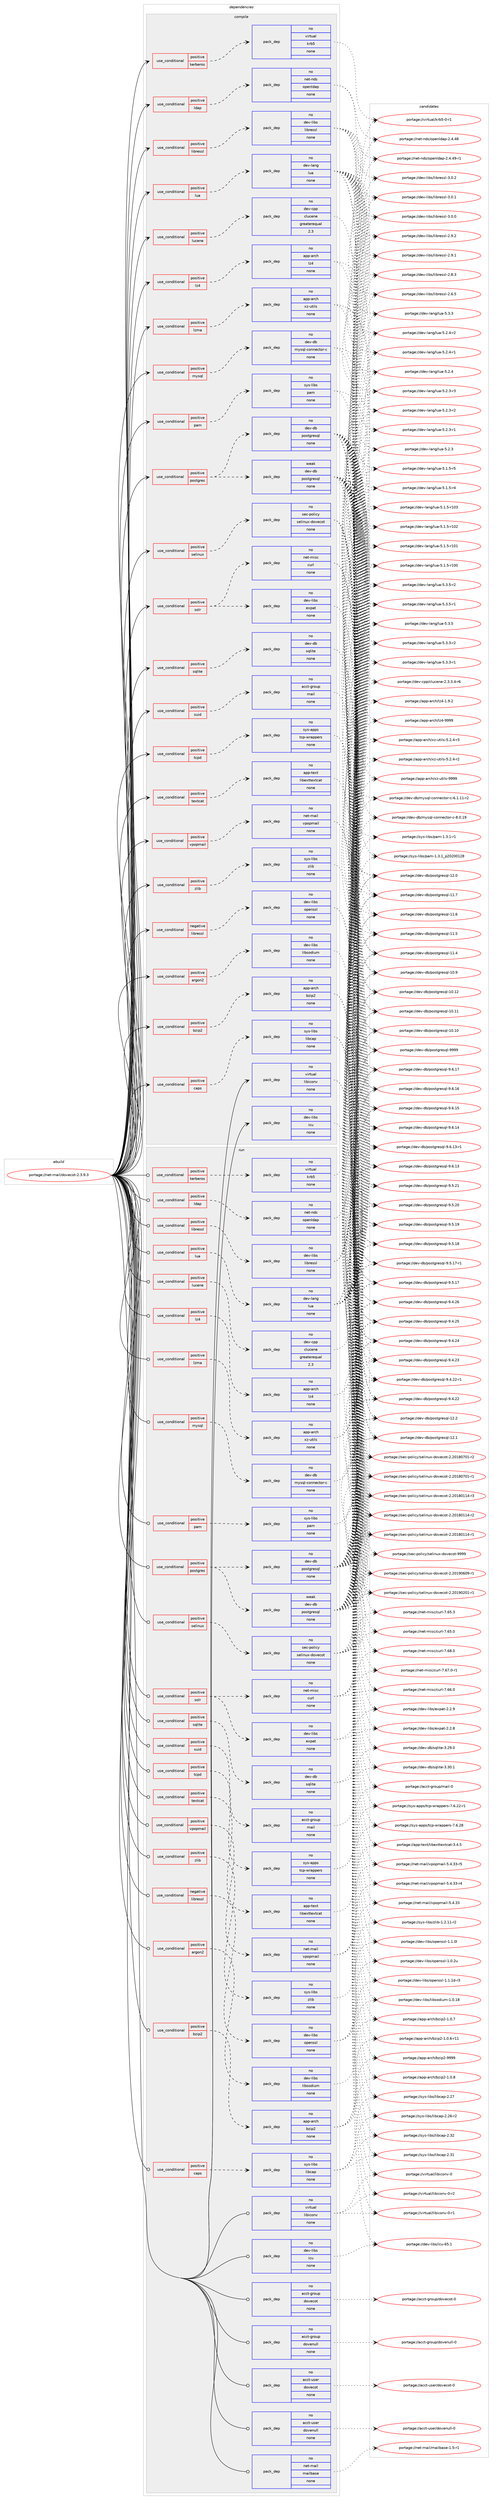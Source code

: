 digraph prolog {

# *************
# Graph options
# *************

newrank=true;
concentrate=true;
compound=true;
graph [rankdir=LR,fontname=Helvetica,fontsize=10,ranksep=1.5];#, ranksep=2.5, nodesep=0.2];
edge  [arrowhead=vee];
node  [fontname=Helvetica,fontsize=10];

# **********
# The ebuild
# **********

subgraph cluster_leftcol {
color=gray;
rank=same;
label=<<i>ebuild</i>>;
id [label="portage://net-mail/dovecot-2.3.9.3", color=red, width=4, href="../net-mail/dovecot-2.3.9.3.svg"];
}

# ****************
# The dependencies
# ****************

subgraph cluster_midcol {
color=gray;
label=<<i>dependencies</i>>;
subgraph cluster_compile {
fillcolor="#eeeeee";
style=filled;
label=<<i>compile</i>>;
subgraph cond27319 {
dependency129613 [label=<<TABLE BORDER="0" CELLBORDER="1" CELLSPACING="0" CELLPADDING="4"><TR><TD ROWSPAN="3" CELLPADDING="10">use_conditional</TD></TR><TR><TD>negative</TD></TR><TR><TD>libressl</TD></TR></TABLE>>, shape=none, color=red];
subgraph pack100119 {
dependency129614 [label=<<TABLE BORDER="0" CELLBORDER="1" CELLSPACING="0" CELLPADDING="4" WIDTH="220"><TR><TD ROWSPAN="6" CELLPADDING="30">pack_dep</TD></TR><TR><TD WIDTH="110">no</TD></TR><TR><TD>dev-libs</TD></TR><TR><TD>openssl</TD></TR><TR><TD>none</TD></TR><TR><TD></TD></TR></TABLE>>, shape=none, color=blue];
}
dependency129613:e -> dependency129614:w [weight=20,style="dashed",arrowhead="vee"];
}
id:e -> dependency129613:w [weight=20,style="solid",arrowhead="vee"];
subgraph cond27320 {
dependency129615 [label=<<TABLE BORDER="0" CELLBORDER="1" CELLSPACING="0" CELLPADDING="4"><TR><TD ROWSPAN="3" CELLPADDING="10">use_conditional</TD></TR><TR><TD>positive</TD></TR><TR><TD>argon2</TD></TR></TABLE>>, shape=none, color=red];
subgraph pack100120 {
dependency129616 [label=<<TABLE BORDER="0" CELLBORDER="1" CELLSPACING="0" CELLPADDING="4" WIDTH="220"><TR><TD ROWSPAN="6" CELLPADDING="30">pack_dep</TD></TR><TR><TD WIDTH="110">no</TD></TR><TR><TD>dev-libs</TD></TR><TR><TD>libsodium</TD></TR><TR><TD>none</TD></TR><TR><TD></TD></TR></TABLE>>, shape=none, color=blue];
}
dependency129615:e -> dependency129616:w [weight=20,style="dashed",arrowhead="vee"];
}
id:e -> dependency129615:w [weight=20,style="solid",arrowhead="vee"];
subgraph cond27321 {
dependency129617 [label=<<TABLE BORDER="0" CELLBORDER="1" CELLSPACING="0" CELLPADDING="4"><TR><TD ROWSPAN="3" CELLPADDING="10">use_conditional</TD></TR><TR><TD>positive</TD></TR><TR><TD>bzip2</TD></TR></TABLE>>, shape=none, color=red];
subgraph pack100121 {
dependency129618 [label=<<TABLE BORDER="0" CELLBORDER="1" CELLSPACING="0" CELLPADDING="4" WIDTH="220"><TR><TD ROWSPAN="6" CELLPADDING="30">pack_dep</TD></TR><TR><TD WIDTH="110">no</TD></TR><TR><TD>app-arch</TD></TR><TR><TD>bzip2</TD></TR><TR><TD>none</TD></TR><TR><TD></TD></TR></TABLE>>, shape=none, color=blue];
}
dependency129617:e -> dependency129618:w [weight=20,style="dashed",arrowhead="vee"];
}
id:e -> dependency129617:w [weight=20,style="solid",arrowhead="vee"];
subgraph cond27322 {
dependency129619 [label=<<TABLE BORDER="0" CELLBORDER="1" CELLSPACING="0" CELLPADDING="4"><TR><TD ROWSPAN="3" CELLPADDING="10">use_conditional</TD></TR><TR><TD>positive</TD></TR><TR><TD>caps</TD></TR></TABLE>>, shape=none, color=red];
subgraph pack100122 {
dependency129620 [label=<<TABLE BORDER="0" CELLBORDER="1" CELLSPACING="0" CELLPADDING="4" WIDTH="220"><TR><TD ROWSPAN="6" CELLPADDING="30">pack_dep</TD></TR><TR><TD WIDTH="110">no</TD></TR><TR><TD>sys-libs</TD></TR><TR><TD>libcap</TD></TR><TR><TD>none</TD></TR><TR><TD></TD></TR></TABLE>>, shape=none, color=blue];
}
dependency129619:e -> dependency129620:w [weight=20,style="dashed",arrowhead="vee"];
}
id:e -> dependency129619:w [weight=20,style="solid",arrowhead="vee"];
subgraph cond27323 {
dependency129621 [label=<<TABLE BORDER="0" CELLBORDER="1" CELLSPACING="0" CELLPADDING="4"><TR><TD ROWSPAN="3" CELLPADDING="10">use_conditional</TD></TR><TR><TD>positive</TD></TR><TR><TD>kerberos</TD></TR></TABLE>>, shape=none, color=red];
subgraph pack100123 {
dependency129622 [label=<<TABLE BORDER="0" CELLBORDER="1" CELLSPACING="0" CELLPADDING="4" WIDTH="220"><TR><TD ROWSPAN="6" CELLPADDING="30">pack_dep</TD></TR><TR><TD WIDTH="110">no</TD></TR><TR><TD>virtual</TD></TR><TR><TD>krb5</TD></TR><TR><TD>none</TD></TR><TR><TD></TD></TR></TABLE>>, shape=none, color=blue];
}
dependency129621:e -> dependency129622:w [weight=20,style="dashed",arrowhead="vee"];
}
id:e -> dependency129621:w [weight=20,style="solid",arrowhead="vee"];
subgraph cond27324 {
dependency129623 [label=<<TABLE BORDER="0" CELLBORDER="1" CELLSPACING="0" CELLPADDING="4"><TR><TD ROWSPAN="3" CELLPADDING="10">use_conditional</TD></TR><TR><TD>positive</TD></TR><TR><TD>ldap</TD></TR></TABLE>>, shape=none, color=red];
subgraph pack100124 {
dependency129624 [label=<<TABLE BORDER="0" CELLBORDER="1" CELLSPACING="0" CELLPADDING="4" WIDTH="220"><TR><TD ROWSPAN="6" CELLPADDING="30">pack_dep</TD></TR><TR><TD WIDTH="110">no</TD></TR><TR><TD>net-nds</TD></TR><TR><TD>openldap</TD></TR><TR><TD>none</TD></TR><TR><TD></TD></TR></TABLE>>, shape=none, color=blue];
}
dependency129623:e -> dependency129624:w [weight=20,style="dashed",arrowhead="vee"];
}
id:e -> dependency129623:w [weight=20,style="solid",arrowhead="vee"];
subgraph cond27325 {
dependency129625 [label=<<TABLE BORDER="0" CELLBORDER="1" CELLSPACING="0" CELLPADDING="4"><TR><TD ROWSPAN="3" CELLPADDING="10">use_conditional</TD></TR><TR><TD>positive</TD></TR><TR><TD>libressl</TD></TR></TABLE>>, shape=none, color=red];
subgraph pack100125 {
dependency129626 [label=<<TABLE BORDER="0" CELLBORDER="1" CELLSPACING="0" CELLPADDING="4" WIDTH="220"><TR><TD ROWSPAN="6" CELLPADDING="30">pack_dep</TD></TR><TR><TD WIDTH="110">no</TD></TR><TR><TD>dev-libs</TD></TR><TR><TD>libressl</TD></TR><TR><TD>none</TD></TR><TR><TD></TD></TR></TABLE>>, shape=none, color=blue];
}
dependency129625:e -> dependency129626:w [weight=20,style="dashed",arrowhead="vee"];
}
id:e -> dependency129625:w [weight=20,style="solid",arrowhead="vee"];
subgraph cond27326 {
dependency129627 [label=<<TABLE BORDER="0" CELLBORDER="1" CELLSPACING="0" CELLPADDING="4"><TR><TD ROWSPAN="3" CELLPADDING="10">use_conditional</TD></TR><TR><TD>positive</TD></TR><TR><TD>lua</TD></TR></TABLE>>, shape=none, color=red];
subgraph pack100126 {
dependency129628 [label=<<TABLE BORDER="0" CELLBORDER="1" CELLSPACING="0" CELLPADDING="4" WIDTH="220"><TR><TD ROWSPAN="6" CELLPADDING="30">pack_dep</TD></TR><TR><TD WIDTH="110">no</TD></TR><TR><TD>dev-lang</TD></TR><TR><TD>lua</TD></TR><TR><TD>none</TD></TR><TR><TD></TD></TR></TABLE>>, shape=none, color=blue];
}
dependency129627:e -> dependency129628:w [weight=20,style="dashed",arrowhead="vee"];
}
id:e -> dependency129627:w [weight=20,style="solid",arrowhead="vee"];
subgraph cond27327 {
dependency129629 [label=<<TABLE BORDER="0" CELLBORDER="1" CELLSPACING="0" CELLPADDING="4"><TR><TD ROWSPAN="3" CELLPADDING="10">use_conditional</TD></TR><TR><TD>positive</TD></TR><TR><TD>lucene</TD></TR></TABLE>>, shape=none, color=red];
subgraph pack100127 {
dependency129630 [label=<<TABLE BORDER="0" CELLBORDER="1" CELLSPACING="0" CELLPADDING="4" WIDTH="220"><TR><TD ROWSPAN="6" CELLPADDING="30">pack_dep</TD></TR><TR><TD WIDTH="110">no</TD></TR><TR><TD>dev-cpp</TD></TR><TR><TD>clucene</TD></TR><TR><TD>greaterequal</TD></TR><TR><TD>2.3</TD></TR></TABLE>>, shape=none, color=blue];
}
dependency129629:e -> dependency129630:w [weight=20,style="dashed",arrowhead="vee"];
}
id:e -> dependency129629:w [weight=20,style="solid",arrowhead="vee"];
subgraph cond27328 {
dependency129631 [label=<<TABLE BORDER="0" CELLBORDER="1" CELLSPACING="0" CELLPADDING="4"><TR><TD ROWSPAN="3" CELLPADDING="10">use_conditional</TD></TR><TR><TD>positive</TD></TR><TR><TD>lz4</TD></TR></TABLE>>, shape=none, color=red];
subgraph pack100128 {
dependency129632 [label=<<TABLE BORDER="0" CELLBORDER="1" CELLSPACING="0" CELLPADDING="4" WIDTH="220"><TR><TD ROWSPAN="6" CELLPADDING="30">pack_dep</TD></TR><TR><TD WIDTH="110">no</TD></TR><TR><TD>app-arch</TD></TR><TR><TD>lz4</TD></TR><TR><TD>none</TD></TR><TR><TD></TD></TR></TABLE>>, shape=none, color=blue];
}
dependency129631:e -> dependency129632:w [weight=20,style="dashed",arrowhead="vee"];
}
id:e -> dependency129631:w [weight=20,style="solid",arrowhead="vee"];
subgraph cond27329 {
dependency129633 [label=<<TABLE BORDER="0" CELLBORDER="1" CELLSPACING="0" CELLPADDING="4"><TR><TD ROWSPAN="3" CELLPADDING="10">use_conditional</TD></TR><TR><TD>positive</TD></TR><TR><TD>lzma</TD></TR></TABLE>>, shape=none, color=red];
subgraph pack100129 {
dependency129634 [label=<<TABLE BORDER="0" CELLBORDER="1" CELLSPACING="0" CELLPADDING="4" WIDTH="220"><TR><TD ROWSPAN="6" CELLPADDING="30">pack_dep</TD></TR><TR><TD WIDTH="110">no</TD></TR><TR><TD>app-arch</TD></TR><TR><TD>xz-utils</TD></TR><TR><TD>none</TD></TR><TR><TD></TD></TR></TABLE>>, shape=none, color=blue];
}
dependency129633:e -> dependency129634:w [weight=20,style="dashed",arrowhead="vee"];
}
id:e -> dependency129633:w [weight=20,style="solid",arrowhead="vee"];
subgraph cond27330 {
dependency129635 [label=<<TABLE BORDER="0" CELLBORDER="1" CELLSPACING="0" CELLPADDING="4"><TR><TD ROWSPAN="3" CELLPADDING="10">use_conditional</TD></TR><TR><TD>positive</TD></TR><TR><TD>mysql</TD></TR></TABLE>>, shape=none, color=red];
subgraph pack100130 {
dependency129636 [label=<<TABLE BORDER="0" CELLBORDER="1" CELLSPACING="0" CELLPADDING="4" WIDTH="220"><TR><TD ROWSPAN="6" CELLPADDING="30">pack_dep</TD></TR><TR><TD WIDTH="110">no</TD></TR><TR><TD>dev-db</TD></TR><TR><TD>mysql-connector-c</TD></TR><TR><TD>none</TD></TR><TR><TD></TD></TR></TABLE>>, shape=none, color=blue];
}
dependency129635:e -> dependency129636:w [weight=20,style="dashed",arrowhead="vee"];
}
id:e -> dependency129635:w [weight=20,style="solid",arrowhead="vee"];
subgraph cond27331 {
dependency129637 [label=<<TABLE BORDER="0" CELLBORDER="1" CELLSPACING="0" CELLPADDING="4"><TR><TD ROWSPAN="3" CELLPADDING="10">use_conditional</TD></TR><TR><TD>positive</TD></TR><TR><TD>pam</TD></TR></TABLE>>, shape=none, color=red];
subgraph pack100131 {
dependency129638 [label=<<TABLE BORDER="0" CELLBORDER="1" CELLSPACING="0" CELLPADDING="4" WIDTH="220"><TR><TD ROWSPAN="6" CELLPADDING="30">pack_dep</TD></TR><TR><TD WIDTH="110">no</TD></TR><TR><TD>sys-libs</TD></TR><TR><TD>pam</TD></TR><TR><TD>none</TD></TR><TR><TD></TD></TR></TABLE>>, shape=none, color=blue];
}
dependency129637:e -> dependency129638:w [weight=20,style="dashed",arrowhead="vee"];
}
id:e -> dependency129637:w [weight=20,style="solid",arrowhead="vee"];
subgraph cond27332 {
dependency129639 [label=<<TABLE BORDER="0" CELLBORDER="1" CELLSPACING="0" CELLPADDING="4"><TR><TD ROWSPAN="3" CELLPADDING="10">use_conditional</TD></TR><TR><TD>positive</TD></TR><TR><TD>postgres</TD></TR></TABLE>>, shape=none, color=red];
subgraph pack100132 {
dependency129640 [label=<<TABLE BORDER="0" CELLBORDER="1" CELLSPACING="0" CELLPADDING="4" WIDTH="220"><TR><TD ROWSPAN="6" CELLPADDING="30">pack_dep</TD></TR><TR><TD WIDTH="110">no</TD></TR><TR><TD>dev-db</TD></TR><TR><TD>postgresql</TD></TR><TR><TD>none</TD></TR><TR><TD></TD></TR></TABLE>>, shape=none, color=blue];
}
dependency129639:e -> dependency129640:w [weight=20,style="dashed",arrowhead="vee"];
subgraph pack100133 {
dependency129641 [label=<<TABLE BORDER="0" CELLBORDER="1" CELLSPACING="0" CELLPADDING="4" WIDTH="220"><TR><TD ROWSPAN="6" CELLPADDING="30">pack_dep</TD></TR><TR><TD WIDTH="110">weak</TD></TR><TR><TD>dev-db</TD></TR><TR><TD>postgresql</TD></TR><TR><TD>none</TD></TR><TR><TD></TD></TR></TABLE>>, shape=none, color=blue];
}
dependency129639:e -> dependency129641:w [weight=20,style="dashed",arrowhead="vee"];
}
id:e -> dependency129639:w [weight=20,style="solid",arrowhead="vee"];
subgraph cond27333 {
dependency129642 [label=<<TABLE BORDER="0" CELLBORDER="1" CELLSPACING="0" CELLPADDING="4"><TR><TD ROWSPAN="3" CELLPADDING="10">use_conditional</TD></TR><TR><TD>positive</TD></TR><TR><TD>selinux</TD></TR></TABLE>>, shape=none, color=red];
subgraph pack100134 {
dependency129643 [label=<<TABLE BORDER="0" CELLBORDER="1" CELLSPACING="0" CELLPADDING="4" WIDTH="220"><TR><TD ROWSPAN="6" CELLPADDING="30">pack_dep</TD></TR><TR><TD WIDTH="110">no</TD></TR><TR><TD>sec-policy</TD></TR><TR><TD>selinux-dovecot</TD></TR><TR><TD>none</TD></TR><TR><TD></TD></TR></TABLE>>, shape=none, color=blue];
}
dependency129642:e -> dependency129643:w [weight=20,style="dashed",arrowhead="vee"];
}
id:e -> dependency129642:w [weight=20,style="solid",arrowhead="vee"];
subgraph cond27334 {
dependency129644 [label=<<TABLE BORDER="0" CELLBORDER="1" CELLSPACING="0" CELLPADDING="4"><TR><TD ROWSPAN="3" CELLPADDING="10">use_conditional</TD></TR><TR><TD>positive</TD></TR><TR><TD>solr</TD></TR></TABLE>>, shape=none, color=red];
subgraph pack100135 {
dependency129645 [label=<<TABLE BORDER="0" CELLBORDER="1" CELLSPACING="0" CELLPADDING="4" WIDTH="220"><TR><TD ROWSPAN="6" CELLPADDING="30">pack_dep</TD></TR><TR><TD WIDTH="110">no</TD></TR><TR><TD>net-misc</TD></TR><TR><TD>curl</TD></TR><TR><TD>none</TD></TR><TR><TD></TD></TR></TABLE>>, shape=none, color=blue];
}
dependency129644:e -> dependency129645:w [weight=20,style="dashed",arrowhead="vee"];
subgraph pack100136 {
dependency129646 [label=<<TABLE BORDER="0" CELLBORDER="1" CELLSPACING="0" CELLPADDING="4" WIDTH="220"><TR><TD ROWSPAN="6" CELLPADDING="30">pack_dep</TD></TR><TR><TD WIDTH="110">no</TD></TR><TR><TD>dev-libs</TD></TR><TR><TD>expat</TD></TR><TR><TD>none</TD></TR><TR><TD></TD></TR></TABLE>>, shape=none, color=blue];
}
dependency129644:e -> dependency129646:w [weight=20,style="dashed",arrowhead="vee"];
}
id:e -> dependency129644:w [weight=20,style="solid",arrowhead="vee"];
subgraph cond27335 {
dependency129647 [label=<<TABLE BORDER="0" CELLBORDER="1" CELLSPACING="0" CELLPADDING="4"><TR><TD ROWSPAN="3" CELLPADDING="10">use_conditional</TD></TR><TR><TD>positive</TD></TR><TR><TD>sqlite</TD></TR></TABLE>>, shape=none, color=red];
subgraph pack100137 {
dependency129648 [label=<<TABLE BORDER="0" CELLBORDER="1" CELLSPACING="0" CELLPADDING="4" WIDTH="220"><TR><TD ROWSPAN="6" CELLPADDING="30">pack_dep</TD></TR><TR><TD WIDTH="110">no</TD></TR><TR><TD>dev-db</TD></TR><TR><TD>sqlite</TD></TR><TR><TD>none</TD></TR><TR><TD></TD></TR></TABLE>>, shape=none, color=blue];
}
dependency129647:e -> dependency129648:w [weight=20,style="dashed",arrowhead="vee"];
}
id:e -> dependency129647:w [weight=20,style="solid",arrowhead="vee"];
subgraph cond27336 {
dependency129649 [label=<<TABLE BORDER="0" CELLBORDER="1" CELLSPACING="0" CELLPADDING="4"><TR><TD ROWSPAN="3" CELLPADDING="10">use_conditional</TD></TR><TR><TD>positive</TD></TR><TR><TD>suid</TD></TR></TABLE>>, shape=none, color=red];
subgraph pack100138 {
dependency129650 [label=<<TABLE BORDER="0" CELLBORDER="1" CELLSPACING="0" CELLPADDING="4" WIDTH="220"><TR><TD ROWSPAN="6" CELLPADDING="30">pack_dep</TD></TR><TR><TD WIDTH="110">no</TD></TR><TR><TD>acct-group</TD></TR><TR><TD>mail</TD></TR><TR><TD>none</TD></TR><TR><TD></TD></TR></TABLE>>, shape=none, color=blue];
}
dependency129649:e -> dependency129650:w [weight=20,style="dashed",arrowhead="vee"];
}
id:e -> dependency129649:w [weight=20,style="solid",arrowhead="vee"];
subgraph cond27337 {
dependency129651 [label=<<TABLE BORDER="0" CELLBORDER="1" CELLSPACING="0" CELLPADDING="4"><TR><TD ROWSPAN="3" CELLPADDING="10">use_conditional</TD></TR><TR><TD>positive</TD></TR><TR><TD>tcpd</TD></TR></TABLE>>, shape=none, color=red];
subgraph pack100139 {
dependency129652 [label=<<TABLE BORDER="0" CELLBORDER="1" CELLSPACING="0" CELLPADDING="4" WIDTH="220"><TR><TD ROWSPAN="6" CELLPADDING="30">pack_dep</TD></TR><TR><TD WIDTH="110">no</TD></TR><TR><TD>sys-apps</TD></TR><TR><TD>tcp-wrappers</TD></TR><TR><TD>none</TD></TR><TR><TD></TD></TR></TABLE>>, shape=none, color=blue];
}
dependency129651:e -> dependency129652:w [weight=20,style="dashed",arrowhead="vee"];
}
id:e -> dependency129651:w [weight=20,style="solid",arrowhead="vee"];
subgraph cond27338 {
dependency129653 [label=<<TABLE BORDER="0" CELLBORDER="1" CELLSPACING="0" CELLPADDING="4"><TR><TD ROWSPAN="3" CELLPADDING="10">use_conditional</TD></TR><TR><TD>positive</TD></TR><TR><TD>textcat</TD></TR></TABLE>>, shape=none, color=red];
subgraph pack100140 {
dependency129654 [label=<<TABLE BORDER="0" CELLBORDER="1" CELLSPACING="0" CELLPADDING="4" WIDTH="220"><TR><TD ROWSPAN="6" CELLPADDING="30">pack_dep</TD></TR><TR><TD WIDTH="110">no</TD></TR><TR><TD>app-text</TD></TR><TR><TD>libexttextcat</TD></TR><TR><TD>none</TD></TR><TR><TD></TD></TR></TABLE>>, shape=none, color=blue];
}
dependency129653:e -> dependency129654:w [weight=20,style="dashed",arrowhead="vee"];
}
id:e -> dependency129653:w [weight=20,style="solid",arrowhead="vee"];
subgraph cond27339 {
dependency129655 [label=<<TABLE BORDER="0" CELLBORDER="1" CELLSPACING="0" CELLPADDING="4"><TR><TD ROWSPAN="3" CELLPADDING="10">use_conditional</TD></TR><TR><TD>positive</TD></TR><TR><TD>vpopmail</TD></TR></TABLE>>, shape=none, color=red];
subgraph pack100141 {
dependency129656 [label=<<TABLE BORDER="0" CELLBORDER="1" CELLSPACING="0" CELLPADDING="4" WIDTH="220"><TR><TD ROWSPAN="6" CELLPADDING="30">pack_dep</TD></TR><TR><TD WIDTH="110">no</TD></TR><TR><TD>net-mail</TD></TR><TR><TD>vpopmail</TD></TR><TR><TD>none</TD></TR><TR><TD></TD></TR></TABLE>>, shape=none, color=blue];
}
dependency129655:e -> dependency129656:w [weight=20,style="dashed",arrowhead="vee"];
}
id:e -> dependency129655:w [weight=20,style="solid",arrowhead="vee"];
subgraph cond27340 {
dependency129657 [label=<<TABLE BORDER="0" CELLBORDER="1" CELLSPACING="0" CELLPADDING="4"><TR><TD ROWSPAN="3" CELLPADDING="10">use_conditional</TD></TR><TR><TD>positive</TD></TR><TR><TD>zlib</TD></TR></TABLE>>, shape=none, color=red];
subgraph pack100142 {
dependency129658 [label=<<TABLE BORDER="0" CELLBORDER="1" CELLSPACING="0" CELLPADDING="4" WIDTH="220"><TR><TD ROWSPAN="6" CELLPADDING="30">pack_dep</TD></TR><TR><TD WIDTH="110">no</TD></TR><TR><TD>sys-libs</TD></TR><TR><TD>zlib</TD></TR><TR><TD>none</TD></TR><TR><TD></TD></TR></TABLE>>, shape=none, color=blue];
}
dependency129657:e -> dependency129658:w [weight=20,style="dashed",arrowhead="vee"];
}
id:e -> dependency129657:w [weight=20,style="solid",arrowhead="vee"];
subgraph pack100143 {
dependency129659 [label=<<TABLE BORDER="0" CELLBORDER="1" CELLSPACING="0" CELLPADDING="4" WIDTH="220"><TR><TD ROWSPAN="6" CELLPADDING="30">pack_dep</TD></TR><TR><TD WIDTH="110">no</TD></TR><TR><TD>dev-libs</TD></TR><TR><TD>icu</TD></TR><TR><TD>none</TD></TR><TR><TD></TD></TR></TABLE>>, shape=none, color=blue];
}
id:e -> dependency129659:w [weight=20,style="solid",arrowhead="vee"];
subgraph pack100144 {
dependency129660 [label=<<TABLE BORDER="0" CELLBORDER="1" CELLSPACING="0" CELLPADDING="4" WIDTH="220"><TR><TD ROWSPAN="6" CELLPADDING="30">pack_dep</TD></TR><TR><TD WIDTH="110">no</TD></TR><TR><TD>virtual</TD></TR><TR><TD>libiconv</TD></TR><TR><TD>none</TD></TR><TR><TD></TD></TR></TABLE>>, shape=none, color=blue];
}
id:e -> dependency129660:w [weight=20,style="solid",arrowhead="vee"];
}
subgraph cluster_compileandrun {
fillcolor="#eeeeee";
style=filled;
label=<<i>compile and run</i>>;
}
subgraph cluster_run {
fillcolor="#eeeeee";
style=filled;
label=<<i>run</i>>;
subgraph cond27341 {
dependency129661 [label=<<TABLE BORDER="0" CELLBORDER="1" CELLSPACING="0" CELLPADDING="4"><TR><TD ROWSPAN="3" CELLPADDING="10">use_conditional</TD></TR><TR><TD>negative</TD></TR><TR><TD>libressl</TD></TR></TABLE>>, shape=none, color=red];
subgraph pack100145 {
dependency129662 [label=<<TABLE BORDER="0" CELLBORDER="1" CELLSPACING="0" CELLPADDING="4" WIDTH="220"><TR><TD ROWSPAN="6" CELLPADDING="30">pack_dep</TD></TR><TR><TD WIDTH="110">no</TD></TR><TR><TD>dev-libs</TD></TR><TR><TD>openssl</TD></TR><TR><TD>none</TD></TR><TR><TD></TD></TR></TABLE>>, shape=none, color=blue];
}
dependency129661:e -> dependency129662:w [weight=20,style="dashed",arrowhead="vee"];
}
id:e -> dependency129661:w [weight=20,style="solid",arrowhead="odot"];
subgraph cond27342 {
dependency129663 [label=<<TABLE BORDER="0" CELLBORDER="1" CELLSPACING="0" CELLPADDING="4"><TR><TD ROWSPAN="3" CELLPADDING="10">use_conditional</TD></TR><TR><TD>positive</TD></TR><TR><TD>argon2</TD></TR></TABLE>>, shape=none, color=red];
subgraph pack100146 {
dependency129664 [label=<<TABLE BORDER="0" CELLBORDER="1" CELLSPACING="0" CELLPADDING="4" WIDTH="220"><TR><TD ROWSPAN="6" CELLPADDING="30">pack_dep</TD></TR><TR><TD WIDTH="110">no</TD></TR><TR><TD>dev-libs</TD></TR><TR><TD>libsodium</TD></TR><TR><TD>none</TD></TR><TR><TD></TD></TR></TABLE>>, shape=none, color=blue];
}
dependency129663:e -> dependency129664:w [weight=20,style="dashed",arrowhead="vee"];
}
id:e -> dependency129663:w [weight=20,style="solid",arrowhead="odot"];
subgraph cond27343 {
dependency129665 [label=<<TABLE BORDER="0" CELLBORDER="1" CELLSPACING="0" CELLPADDING="4"><TR><TD ROWSPAN="3" CELLPADDING="10">use_conditional</TD></TR><TR><TD>positive</TD></TR><TR><TD>bzip2</TD></TR></TABLE>>, shape=none, color=red];
subgraph pack100147 {
dependency129666 [label=<<TABLE BORDER="0" CELLBORDER="1" CELLSPACING="0" CELLPADDING="4" WIDTH="220"><TR><TD ROWSPAN="6" CELLPADDING="30">pack_dep</TD></TR><TR><TD WIDTH="110">no</TD></TR><TR><TD>app-arch</TD></TR><TR><TD>bzip2</TD></TR><TR><TD>none</TD></TR><TR><TD></TD></TR></TABLE>>, shape=none, color=blue];
}
dependency129665:e -> dependency129666:w [weight=20,style="dashed",arrowhead="vee"];
}
id:e -> dependency129665:w [weight=20,style="solid",arrowhead="odot"];
subgraph cond27344 {
dependency129667 [label=<<TABLE BORDER="0" CELLBORDER="1" CELLSPACING="0" CELLPADDING="4"><TR><TD ROWSPAN="3" CELLPADDING="10">use_conditional</TD></TR><TR><TD>positive</TD></TR><TR><TD>caps</TD></TR></TABLE>>, shape=none, color=red];
subgraph pack100148 {
dependency129668 [label=<<TABLE BORDER="0" CELLBORDER="1" CELLSPACING="0" CELLPADDING="4" WIDTH="220"><TR><TD ROWSPAN="6" CELLPADDING="30">pack_dep</TD></TR><TR><TD WIDTH="110">no</TD></TR><TR><TD>sys-libs</TD></TR><TR><TD>libcap</TD></TR><TR><TD>none</TD></TR><TR><TD></TD></TR></TABLE>>, shape=none, color=blue];
}
dependency129667:e -> dependency129668:w [weight=20,style="dashed",arrowhead="vee"];
}
id:e -> dependency129667:w [weight=20,style="solid",arrowhead="odot"];
subgraph cond27345 {
dependency129669 [label=<<TABLE BORDER="0" CELLBORDER="1" CELLSPACING="0" CELLPADDING="4"><TR><TD ROWSPAN="3" CELLPADDING="10">use_conditional</TD></TR><TR><TD>positive</TD></TR><TR><TD>kerberos</TD></TR></TABLE>>, shape=none, color=red];
subgraph pack100149 {
dependency129670 [label=<<TABLE BORDER="0" CELLBORDER="1" CELLSPACING="0" CELLPADDING="4" WIDTH="220"><TR><TD ROWSPAN="6" CELLPADDING="30">pack_dep</TD></TR><TR><TD WIDTH="110">no</TD></TR><TR><TD>virtual</TD></TR><TR><TD>krb5</TD></TR><TR><TD>none</TD></TR><TR><TD></TD></TR></TABLE>>, shape=none, color=blue];
}
dependency129669:e -> dependency129670:w [weight=20,style="dashed",arrowhead="vee"];
}
id:e -> dependency129669:w [weight=20,style="solid",arrowhead="odot"];
subgraph cond27346 {
dependency129671 [label=<<TABLE BORDER="0" CELLBORDER="1" CELLSPACING="0" CELLPADDING="4"><TR><TD ROWSPAN="3" CELLPADDING="10">use_conditional</TD></TR><TR><TD>positive</TD></TR><TR><TD>ldap</TD></TR></TABLE>>, shape=none, color=red];
subgraph pack100150 {
dependency129672 [label=<<TABLE BORDER="0" CELLBORDER="1" CELLSPACING="0" CELLPADDING="4" WIDTH="220"><TR><TD ROWSPAN="6" CELLPADDING="30">pack_dep</TD></TR><TR><TD WIDTH="110">no</TD></TR><TR><TD>net-nds</TD></TR><TR><TD>openldap</TD></TR><TR><TD>none</TD></TR><TR><TD></TD></TR></TABLE>>, shape=none, color=blue];
}
dependency129671:e -> dependency129672:w [weight=20,style="dashed",arrowhead="vee"];
}
id:e -> dependency129671:w [weight=20,style="solid",arrowhead="odot"];
subgraph cond27347 {
dependency129673 [label=<<TABLE BORDER="0" CELLBORDER="1" CELLSPACING="0" CELLPADDING="4"><TR><TD ROWSPAN="3" CELLPADDING="10">use_conditional</TD></TR><TR><TD>positive</TD></TR><TR><TD>libressl</TD></TR></TABLE>>, shape=none, color=red];
subgraph pack100151 {
dependency129674 [label=<<TABLE BORDER="0" CELLBORDER="1" CELLSPACING="0" CELLPADDING="4" WIDTH="220"><TR><TD ROWSPAN="6" CELLPADDING="30">pack_dep</TD></TR><TR><TD WIDTH="110">no</TD></TR><TR><TD>dev-libs</TD></TR><TR><TD>libressl</TD></TR><TR><TD>none</TD></TR><TR><TD></TD></TR></TABLE>>, shape=none, color=blue];
}
dependency129673:e -> dependency129674:w [weight=20,style="dashed",arrowhead="vee"];
}
id:e -> dependency129673:w [weight=20,style="solid",arrowhead="odot"];
subgraph cond27348 {
dependency129675 [label=<<TABLE BORDER="0" CELLBORDER="1" CELLSPACING="0" CELLPADDING="4"><TR><TD ROWSPAN="3" CELLPADDING="10">use_conditional</TD></TR><TR><TD>positive</TD></TR><TR><TD>lua</TD></TR></TABLE>>, shape=none, color=red];
subgraph pack100152 {
dependency129676 [label=<<TABLE BORDER="0" CELLBORDER="1" CELLSPACING="0" CELLPADDING="4" WIDTH="220"><TR><TD ROWSPAN="6" CELLPADDING="30">pack_dep</TD></TR><TR><TD WIDTH="110">no</TD></TR><TR><TD>dev-lang</TD></TR><TR><TD>lua</TD></TR><TR><TD>none</TD></TR><TR><TD></TD></TR></TABLE>>, shape=none, color=blue];
}
dependency129675:e -> dependency129676:w [weight=20,style="dashed",arrowhead="vee"];
}
id:e -> dependency129675:w [weight=20,style="solid",arrowhead="odot"];
subgraph cond27349 {
dependency129677 [label=<<TABLE BORDER="0" CELLBORDER="1" CELLSPACING="0" CELLPADDING="4"><TR><TD ROWSPAN="3" CELLPADDING="10">use_conditional</TD></TR><TR><TD>positive</TD></TR><TR><TD>lucene</TD></TR></TABLE>>, shape=none, color=red];
subgraph pack100153 {
dependency129678 [label=<<TABLE BORDER="0" CELLBORDER="1" CELLSPACING="0" CELLPADDING="4" WIDTH="220"><TR><TD ROWSPAN="6" CELLPADDING="30">pack_dep</TD></TR><TR><TD WIDTH="110">no</TD></TR><TR><TD>dev-cpp</TD></TR><TR><TD>clucene</TD></TR><TR><TD>greaterequal</TD></TR><TR><TD>2.3</TD></TR></TABLE>>, shape=none, color=blue];
}
dependency129677:e -> dependency129678:w [weight=20,style="dashed",arrowhead="vee"];
}
id:e -> dependency129677:w [weight=20,style="solid",arrowhead="odot"];
subgraph cond27350 {
dependency129679 [label=<<TABLE BORDER="0" CELLBORDER="1" CELLSPACING="0" CELLPADDING="4"><TR><TD ROWSPAN="3" CELLPADDING="10">use_conditional</TD></TR><TR><TD>positive</TD></TR><TR><TD>lz4</TD></TR></TABLE>>, shape=none, color=red];
subgraph pack100154 {
dependency129680 [label=<<TABLE BORDER="0" CELLBORDER="1" CELLSPACING="0" CELLPADDING="4" WIDTH="220"><TR><TD ROWSPAN="6" CELLPADDING="30">pack_dep</TD></TR><TR><TD WIDTH="110">no</TD></TR><TR><TD>app-arch</TD></TR><TR><TD>lz4</TD></TR><TR><TD>none</TD></TR><TR><TD></TD></TR></TABLE>>, shape=none, color=blue];
}
dependency129679:e -> dependency129680:w [weight=20,style="dashed",arrowhead="vee"];
}
id:e -> dependency129679:w [weight=20,style="solid",arrowhead="odot"];
subgraph cond27351 {
dependency129681 [label=<<TABLE BORDER="0" CELLBORDER="1" CELLSPACING="0" CELLPADDING="4"><TR><TD ROWSPAN="3" CELLPADDING="10">use_conditional</TD></TR><TR><TD>positive</TD></TR><TR><TD>lzma</TD></TR></TABLE>>, shape=none, color=red];
subgraph pack100155 {
dependency129682 [label=<<TABLE BORDER="0" CELLBORDER="1" CELLSPACING="0" CELLPADDING="4" WIDTH="220"><TR><TD ROWSPAN="6" CELLPADDING="30">pack_dep</TD></TR><TR><TD WIDTH="110">no</TD></TR><TR><TD>app-arch</TD></TR><TR><TD>xz-utils</TD></TR><TR><TD>none</TD></TR><TR><TD></TD></TR></TABLE>>, shape=none, color=blue];
}
dependency129681:e -> dependency129682:w [weight=20,style="dashed",arrowhead="vee"];
}
id:e -> dependency129681:w [weight=20,style="solid",arrowhead="odot"];
subgraph cond27352 {
dependency129683 [label=<<TABLE BORDER="0" CELLBORDER="1" CELLSPACING="0" CELLPADDING="4"><TR><TD ROWSPAN="3" CELLPADDING="10">use_conditional</TD></TR><TR><TD>positive</TD></TR><TR><TD>mysql</TD></TR></TABLE>>, shape=none, color=red];
subgraph pack100156 {
dependency129684 [label=<<TABLE BORDER="0" CELLBORDER="1" CELLSPACING="0" CELLPADDING="4" WIDTH="220"><TR><TD ROWSPAN="6" CELLPADDING="30">pack_dep</TD></TR><TR><TD WIDTH="110">no</TD></TR><TR><TD>dev-db</TD></TR><TR><TD>mysql-connector-c</TD></TR><TR><TD>none</TD></TR><TR><TD></TD></TR></TABLE>>, shape=none, color=blue];
}
dependency129683:e -> dependency129684:w [weight=20,style="dashed",arrowhead="vee"];
}
id:e -> dependency129683:w [weight=20,style="solid",arrowhead="odot"];
subgraph cond27353 {
dependency129685 [label=<<TABLE BORDER="0" CELLBORDER="1" CELLSPACING="0" CELLPADDING="4"><TR><TD ROWSPAN="3" CELLPADDING="10">use_conditional</TD></TR><TR><TD>positive</TD></TR><TR><TD>pam</TD></TR></TABLE>>, shape=none, color=red];
subgraph pack100157 {
dependency129686 [label=<<TABLE BORDER="0" CELLBORDER="1" CELLSPACING="0" CELLPADDING="4" WIDTH="220"><TR><TD ROWSPAN="6" CELLPADDING="30">pack_dep</TD></TR><TR><TD WIDTH="110">no</TD></TR><TR><TD>sys-libs</TD></TR><TR><TD>pam</TD></TR><TR><TD>none</TD></TR><TR><TD></TD></TR></TABLE>>, shape=none, color=blue];
}
dependency129685:e -> dependency129686:w [weight=20,style="dashed",arrowhead="vee"];
}
id:e -> dependency129685:w [weight=20,style="solid",arrowhead="odot"];
subgraph cond27354 {
dependency129687 [label=<<TABLE BORDER="0" CELLBORDER="1" CELLSPACING="0" CELLPADDING="4"><TR><TD ROWSPAN="3" CELLPADDING="10">use_conditional</TD></TR><TR><TD>positive</TD></TR><TR><TD>postgres</TD></TR></TABLE>>, shape=none, color=red];
subgraph pack100158 {
dependency129688 [label=<<TABLE BORDER="0" CELLBORDER="1" CELLSPACING="0" CELLPADDING="4" WIDTH="220"><TR><TD ROWSPAN="6" CELLPADDING="30">pack_dep</TD></TR><TR><TD WIDTH="110">no</TD></TR><TR><TD>dev-db</TD></TR><TR><TD>postgresql</TD></TR><TR><TD>none</TD></TR><TR><TD></TD></TR></TABLE>>, shape=none, color=blue];
}
dependency129687:e -> dependency129688:w [weight=20,style="dashed",arrowhead="vee"];
subgraph pack100159 {
dependency129689 [label=<<TABLE BORDER="0" CELLBORDER="1" CELLSPACING="0" CELLPADDING="4" WIDTH="220"><TR><TD ROWSPAN="6" CELLPADDING="30">pack_dep</TD></TR><TR><TD WIDTH="110">weak</TD></TR><TR><TD>dev-db</TD></TR><TR><TD>postgresql</TD></TR><TR><TD>none</TD></TR><TR><TD></TD></TR></TABLE>>, shape=none, color=blue];
}
dependency129687:e -> dependency129689:w [weight=20,style="dashed",arrowhead="vee"];
}
id:e -> dependency129687:w [weight=20,style="solid",arrowhead="odot"];
subgraph cond27355 {
dependency129690 [label=<<TABLE BORDER="0" CELLBORDER="1" CELLSPACING="0" CELLPADDING="4"><TR><TD ROWSPAN="3" CELLPADDING="10">use_conditional</TD></TR><TR><TD>positive</TD></TR><TR><TD>selinux</TD></TR></TABLE>>, shape=none, color=red];
subgraph pack100160 {
dependency129691 [label=<<TABLE BORDER="0" CELLBORDER="1" CELLSPACING="0" CELLPADDING="4" WIDTH="220"><TR><TD ROWSPAN="6" CELLPADDING="30">pack_dep</TD></TR><TR><TD WIDTH="110">no</TD></TR><TR><TD>sec-policy</TD></TR><TR><TD>selinux-dovecot</TD></TR><TR><TD>none</TD></TR><TR><TD></TD></TR></TABLE>>, shape=none, color=blue];
}
dependency129690:e -> dependency129691:w [weight=20,style="dashed",arrowhead="vee"];
}
id:e -> dependency129690:w [weight=20,style="solid",arrowhead="odot"];
subgraph cond27356 {
dependency129692 [label=<<TABLE BORDER="0" CELLBORDER="1" CELLSPACING="0" CELLPADDING="4"><TR><TD ROWSPAN="3" CELLPADDING="10">use_conditional</TD></TR><TR><TD>positive</TD></TR><TR><TD>solr</TD></TR></TABLE>>, shape=none, color=red];
subgraph pack100161 {
dependency129693 [label=<<TABLE BORDER="0" CELLBORDER="1" CELLSPACING="0" CELLPADDING="4" WIDTH="220"><TR><TD ROWSPAN="6" CELLPADDING="30">pack_dep</TD></TR><TR><TD WIDTH="110">no</TD></TR><TR><TD>net-misc</TD></TR><TR><TD>curl</TD></TR><TR><TD>none</TD></TR><TR><TD></TD></TR></TABLE>>, shape=none, color=blue];
}
dependency129692:e -> dependency129693:w [weight=20,style="dashed",arrowhead="vee"];
subgraph pack100162 {
dependency129694 [label=<<TABLE BORDER="0" CELLBORDER="1" CELLSPACING="0" CELLPADDING="4" WIDTH="220"><TR><TD ROWSPAN="6" CELLPADDING="30">pack_dep</TD></TR><TR><TD WIDTH="110">no</TD></TR><TR><TD>dev-libs</TD></TR><TR><TD>expat</TD></TR><TR><TD>none</TD></TR><TR><TD></TD></TR></TABLE>>, shape=none, color=blue];
}
dependency129692:e -> dependency129694:w [weight=20,style="dashed",arrowhead="vee"];
}
id:e -> dependency129692:w [weight=20,style="solid",arrowhead="odot"];
subgraph cond27357 {
dependency129695 [label=<<TABLE BORDER="0" CELLBORDER="1" CELLSPACING="0" CELLPADDING="4"><TR><TD ROWSPAN="3" CELLPADDING="10">use_conditional</TD></TR><TR><TD>positive</TD></TR><TR><TD>sqlite</TD></TR></TABLE>>, shape=none, color=red];
subgraph pack100163 {
dependency129696 [label=<<TABLE BORDER="0" CELLBORDER="1" CELLSPACING="0" CELLPADDING="4" WIDTH="220"><TR><TD ROWSPAN="6" CELLPADDING="30">pack_dep</TD></TR><TR><TD WIDTH="110">no</TD></TR><TR><TD>dev-db</TD></TR><TR><TD>sqlite</TD></TR><TR><TD>none</TD></TR><TR><TD></TD></TR></TABLE>>, shape=none, color=blue];
}
dependency129695:e -> dependency129696:w [weight=20,style="dashed",arrowhead="vee"];
}
id:e -> dependency129695:w [weight=20,style="solid",arrowhead="odot"];
subgraph cond27358 {
dependency129697 [label=<<TABLE BORDER="0" CELLBORDER="1" CELLSPACING="0" CELLPADDING="4"><TR><TD ROWSPAN="3" CELLPADDING="10">use_conditional</TD></TR><TR><TD>positive</TD></TR><TR><TD>suid</TD></TR></TABLE>>, shape=none, color=red];
subgraph pack100164 {
dependency129698 [label=<<TABLE BORDER="0" CELLBORDER="1" CELLSPACING="0" CELLPADDING="4" WIDTH="220"><TR><TD ROWSPAN="6" CELLPADDING="30">pack_dep</TD></TR><TR><TD WIDTH="110">no</TD></TR><TR><TD>acct-group</TD></TR><TR><TD>mail</TD></TR><TR><TD>none</TD></TR><TR><TD></TD></TR></TABLE>>, shape=none, color=blue];
}
dependency129697:e -> dependency129698:w [weight=20,style="dashed",arrowhead="vee"];
}
id:e -> dependency129697:w [weight=20,style="solid",arrowhead="odot"];
subgraph cond27359 {
dependency129699 [label=<<TABLE BORDER="0" CELLBORDER="1" CELLSPACING="0" CELLPADDING="4"><TR><TD ROWSPAN="3" CELLPADDING="10">use_conditional</TD></TR><TR><TD>positive</TD></TR><TR><TD>tcpd</TD></TR></TABLE>>, shape=none, color=red];
subgraph pack100165 {
dependency129700 [label=<<TABLE BORDER="0" CELLBORDER="1" CELLSPACING="0" CELLPADDING="4" WIDTH="220"><TR><TD ROWSPAN="6" CELLPADDING="30">pack_dep</TD></TR><TR><TD WIDTH="110">no</TD></TR><TR><TD>sys-apps</TD></TR><TR><TD>tcp-wrappers</TD></TR><TR><TD>none</TD></TR><TR><TD></TD></TR></TABLE>>, shape=none, color=blue];
}
dependency129699:e -> dependency129700:w [weight=20,style="dashed",arrowhead="vee"];
}
id:e -> dependency129699:w [weight=20,style="solid",arrowhead="odot"];
subgraph cond27360 {
dependency129701 [label=<<TABLE BORDER="0" CELLBORDER="1" CELLSPACING="0" CELLPADDING="4"><TR><TD ROWSPAN="3" CELLPADDING="10">use_conditional</TD></TR><TR><TD>positive</TD></TR><TR><TD>textcat</TD></TR></TABLE>>, shape=none, color=red];
subgraph pack100166 {
dependency129702 [label=<<TABLE BORDER="0" CELLBORDER="1" CELLSPACING="0" CELLPADDING="4" WIDTH="220"><TR><TD ROWSPAN="6" CELLPADDING="30">pack_dep</TD></TR><TR><TD WIDTH="110">no</TD></TR><TR><TD>app-text</TD></TR><TR><TD>libexttextcat</TD></TR><TR><TD>none</TD></TR><TR><TD></TD></TR></TABLE>>, shape=none, color=blue];
}
dependency129701:e -> dependency129702:w [weight=20,style="dashed",arrowhead="vee"];
}
id:e -> dependency129701:w [weight=20,style="solid",arrowhead="odot"];
subgraph cond27361 {
dependency129703 [label=<<TABLE BORDER="0" CELLBORDER="1" CELLSPACING="0" CELLPADDING="4"><TR><TD ROWSPAN="3" CELLPADDING="10">use_conditional</TD></TR><TR><TD>positive</TD></TR><TR><TD>vpopmail</TD></TR></TABLE>>, shape=none, color=red];
subgraph pack100167 {
dependency129704 [label=<<TABLE BORDER="0" CELLBORDER="1" CELLSPACING="0" CELLPADDING="4" WIDTH="220"><TR><TD ROWSPAN="6" CELLPADDING="30">pack_dep</TD></TR><TR><TD WIDTH="110">no</TD></TR><TR><TD>net-mail</TD></TR><TR><TD>vpopmail</TD></TR><TR><TD>none</TD></TR><TR><TD></TD></TR></TABLE>>, shape=none, color=blue];
}
dependency129703:e -> dependency129704:w [weight=20,style="dashed",arrowhead="vee"];
}
id:e -> dependency129703:w [weight=20,style="solid",arrowhead="odot"];
subgraph cond27362 {
dependency129705 [label=<<TABLE BORDER="0" CELLBORDER="1" CELLSPACING="0" CELLPADDING="4"><TR><TD ROWSPAN="3" CELLPADDING="10">use_conditional</TD></TR><TR><TD>positive</TD></TR><TR><TD>zlib</TD></TR></TABLE>>, shape=none, color=red];
subgraph pack100168 {
dependency129706 [label=<<TABLE BORDER="0" CELLBORDER="1" CELLSPACING="0" CELLPADDING="4" WIDTH="220"><TR><TD ROWSPAN="6" CELLPADDING="30">pack_dep</TD></TR><TR><TD WIDTH="110">no</TD></TR><TR><TD>sys-libs</TD></TR><TR><TD>zlib</TD></TR><TR><TD>none</TD></TR><TR><TD></TD></TR></TABLE>>, shape=none, color=blue];
}
dependency129705:e -> dependency129706:w [weight=20,style="dashed",arrowhead="vee"];
}
id:e -> dependency129705:w [weight=20,style="solid",arrowhead="odot"];
subgraph pack100169 {
dependency129707 [label=<<TABLE BORDER="0" CELLBORDER="1" CELLSPACING="0" CELLPADDING="4" WIDTH="220"><TR><TD ROWSPAN="6" CELLPADDING="30">pack_dep</TD></TR><TR><TD WIDTH="110">no</TD></TR><TR><TD>acct-group</TD></TR><TR><TD>dovecot</TD></TR><TR><TD>none</TD></TR><TR><TD></TD></TR></TABLE>>, shape=none, color=blue];
}
id:e -> dependency129707:w [weight=20,style="solid",arrowhead="odot"];
subgraph pack100170 {
dependency129708 [label=<<TABLE BORDER="0" CELLBORDER="1" CELLSPACING="0" CELLPADDING="4" WIDTH="220"><TR><TD ROWSPAN="6" CELLPADDING="30">pack_dep</TD></TR><TR><TD WIDTH="110">no</TD></TR><TR><TD>acct-group</TD></TR><TR><TD>dovenull</TD></TR><TR><TD>none</TD></TR><TR><TD></TD></TR></TABLE>>, shape=none, color=blue];
}
id:e -> dependency129708:w [weight=20,style="solid",arrowhead="odot"];
subgraph pack100171 {
dependency129709 [label=<<TABLE BORDER="0" CELLBORDER="1" CELLSPACING="0" CELLPADDING="4" WIDTH="220"><TR><TD ROWSPAN="6" CELLPADDING="30">pack_dep</TD></TR><TR><TD WIDTH="110">no</TD></TR><TR><TD>acct-user</TD></TR><TR><TD>dovecot</TD></TR><TR><TD>none</TD></TR><TR><TD></TD></TR></TABLE>>, shape=none, color=blue];
}
id:e -> dependency129709:w [weight=20,style="solid",arrowhead="odot"];
subgraph pack100172 {
dependency129710 [label=<<TABLE BORDER="0" CELLBORDER="1" CELLSPACING="0" CELLPADDING="4" WIDTH="220"><TR><TD ROWSPAN="6" CELLPADDING="30">pack_dep</TD></TR><TR><TD WIDTH="110">no</TD></TR><TR><TD>acct-user</TD></TR><TR><TD>dovenull</TD></TR><TR><TD>none</TD></TR><TR><TD></TD></TR></TABLE>>, shape=none, color=blue];
}
id:e -> dependency129710:w [weight=20,style="solid",arrowhead="odot"];
subgraph pack100173 {
dependency129711 [label=<<TABLE BORDER="0" CELLBORDER="1" CELLSPACING="0" CELLPADDING="4" WIDTH="220"><TR><TD ROWSPAN="6" CELLPADDING="30">pack_dep</TD></TR><TR><TD WIDTH="110">no</TD></TR><TR><TD>dev-libs</TD></TR><TR><TD>icu</TD></TR><TR><TD>none</TD></TR><TR><TD></TD></TR></TABLE>>, shape=none, color=blue];
}
id:e -> dependency129711:w [weight=20,style="solid",arrowhead="odot"];
subgraph pack100174 {
dependency129712 [label=<<TABLE BORDER="0" CELLBORDER="1" CELLSPACING="0" CELLPADDING="4" WIDTH="220"><TR><TD ROWSPAN="6" CELLPADDING="30">pack_dep</TD></TR><TR><TD WIDTH="110">no</TD></TR><TR><TD>net-mail</TD></TR><TR><TD>mailbase</TD></TR><TR><TD>none</TD></TR><TR><TD></TD></TR></TABLE>>, shape=none, color=blue];
}
id:e -> dependency129712:w [weight=20,style="solid",arrowhead="odot"];
subgraph pack100175 {
dependency129713 [label=<<TABLE BORDER="0" CELLBORDER="1" CELLSPACING="0" CELLPADDING="4" WIDTH="220"><TR><TD ROWSPAN="6" CELLPADDING="30">pack_dep</TD></TR><TR><TD WIDTH="110">no</TD></TR><TR><TD>virtual</TD></TR><TR><TD>libiconv</TD></TR><TR><TD>none</TD></TR><TR><TD></TD></TR></TABLE>>, shape=none, color=blue];
}
id:e -> dependency129713:w [weight=20,style="solid",arrowhead="odot"];
}
}

# **************
# The candidates
# **************

subgraph cluster_choices {
rank=same;
color=gray;
label=<<i>candidates</i>>;

subgraph choice100119 {
color=black;
nodesep=1;
choice1001011184510810598115471111121011101151151084549464946491004511451 [label="portage://dev-libs/openssl-1.1.1d-r3", color=red, width=4,href="../dev-libs/openssl-1.1.1d-r3.svg"];
choice100101118451081059811547111112101110115115108454946494648108 [label="portage://dev-libs/openssl-1.1.0l", color=red, width=4,href="../dev-libs/openssl-1.1.0l.svg"];
choice100101118451081059811547111112101110115115108454946484650117 [label="portage://dev-libs/openssl-1.0.2u", color=red, width=4,href="../dev-libs/openssl-1.0.2u.svg"];
dependency129614:e -> choice1001011184510810598115471111121011101151151084549464946491004511451:w [style=dotted,weight="100"];
dependency129614:e -> choice100101118451081059811547111112101110115115108454946494648108:w [style=dotted,weight="100"];
dependency129614:e -> choice100101118451081059811547111112101110115115108454946484650117:w [style=dotted,weight="100"];
}
subgraph choice100120 {
color=black;
nodesep=1;
choice1001011184510810598115471081059811511110010511710945494648464956 [label="portage://dev-libs/libsodium-1.0.18", color=red, width=4,href="../dev-libs/libsodium-1.0.18.svg"];
dependency129616:e -> choice1001011184510810598115471081059811511110010511710945494648464956:w [style=dotted,weight="100"];
}
subgraph choice100121 {
color=black;
nodesep=1;
choice971121124597114991044798122105112504557575757 [label="portage://app-arch/bzip2-9999", color=red, width=4,href="../app-arch/bzip2-9999.svg"];
choice97112112459711499104479812210511250454946484656 [label="portage://app-arch/bzip2-1.0.8", color=red, width=4,href="../app-arch/bzip2-1.0.8.svg"];
choice97112112459711499104479812210511250454946484655 [label="portage://app-arch/bzip2-1.0.7", color=red, width=4,href="../app-arch/bzip2-1.0.7.svg"];
choice97112112459711499104479812210511250454946484654451144949 [label="portage://app-arch/bzip2-1.0.6-r11", color=red, width=4,href="../app-arch/bzip2-1.0.6-r11.svg"];
dependency129618:e -> choice971121124597114991044798122105112504557575757:w [style=dotted,weight="100"];
dependency129618:e -> choice97112112459711499104479812210511250454946484656:w [style=dotted,weight="100"];
dependency129618:e -> choice97112112459711499104479812210511250454946484655:w [style=dotted,weight="100"];
dependency129618:e -> choice97112112459711499104479812210511250454946484654451144949:w [style=dotted,weight="100"];
}
subgraph choice100122 {
color=black;
nodesep=1;
choice1151211154510810598115471081059899971124550465150 [label="portage://sys-libs/libcap-2.32", color=red, width=4,href="../sys-libs/libcap-2.32.svg"];
choice1151211154510810598115471081059899971124550465149 [label="portage://sys-libs/libcap-2.31", color=red, width=4,href="../sys-libs/libcap-2.31.svg"];
choice1151211154510810598115471081059899971124550465055 [label="portage://sys-libs/libcap-2.27", color=red, width=4,href="../sys-libs/libcap-2.27.svg"];
choice11512111545108105981154710810598999711245504650544511450 [label="portage://sys-libs/libcap-2.26-r2", color=red, width=4,href="../sys-libs/libcap-2.26-r2.svg"];
dependency129620:e -> choice1151211154510810598115471081059899971124550465150:w [style=dotted,weight="100"];
dependency129620:e -> choice1151211154510810598115471081059899971124550465149:w [style=dotted,weight="100"];
dependency129620:e -> choice1151211154510810598115471081059899971124550465055:w [style=dotted,weight="100"];
dependency129620:e -> choice11512111545108105981154710810598999711245504650544511450:w [style=dotted,weight="100"];
}
subgraph choice100123 {
color=black;
nodesep=1;
choice1181051141161179710847107114985345484511449 [label="portage://virtual/krb5-0-r1", color=red, width=4,href="../virtual/krb5-0-r1.svg"];
dependency129622:e -> choice1181051141161179710847107114985345484511449:w [style=dotted,weight="100"];
}
subgraph choice100124 {
color=black;
nodesep=1;
choice110101116451101001154711111210111010810097112455046524652574511449 [label="portage://net-nds/openldap-2.4.49-r1", color=red, width=4,href="../net-nds/openldap-2.4.49-r1.svg"];
choice11010111645110100115471111121011101081009711245504652465256 [label="portage://net-nds/openldap-2.4.48", color=red, width=4,href="../net-nds/openldap-2.4.48.svg"];
dependency129624:e -> choice110101116451101001154711111210111010810097112455046524652574511449:w [style=dotted,weight="100"];
dependency129624:e -> choice11010111645110100115471111121011101081009711245504652465256:w [style=dotted,weight="100"];
}
subgraph choice100125 {
color=black;
nodesep=1;
choice10010111845108105981154710810598114101115115108455146484650 [label="portage://dev-libs/libressl-3.0.2", color=red, width=4,href="../dev-libs/libressl-3.0.2.svg"];
choice10010111845108105981154710810598114101115115108455146484649 [label="portage://dev-libs/libressl-3.0.1", color=red, width=4,href="../dev-libs/libressl-3.0.1.svg"];
choice10010111845108105981154710810598114101115115108455146484648 [label="portage://dev-libs/libressl-3.0.0", color=red, width=4,href="../dev-libs/libressl-3.0.0.svg"];
choice10010111845108105981154710810598114101115115108455046574650 [label="portage://dev-libs/libressl-2.9.2", color=red, width=4,href="../dev-libs/libressl-2.9.2.svg"];
choice10010111845108105981154710810598114101115115108455046574649 [label="portage://dev-libs/libressl-2.9.1", color=red, width=4,href="../dev-libs/libressl-2.9.1.svg"];
choice10010111845108105981154710810598114101115115108455046564651 [label="portage://dev-libs/libressl-2.8.3", color=red, width=4,href="../dev-libs/libressl-2.8.3.svg"];
choice10010111845108105981154710810598114101115115108455046544653 [label="portage://dev-libs/libressl-2.6.5", color=red, width=4,href="../dev-libs/libressl-2.6.5.svg"];
dependency129626:e -> choice10010111845108105981154710810598114101115115108455146484650:w [style=dotted,weight="100"];
dependency129626:e -> choice10010111845108105981154710810598114101115115108455146484649:w [style=dotted,weight="100"];
dependency129626:e -> choice10010111845108105981154710810598114101115115108455146484648:w [style=dotted,weight="100"];
dependency129626:e -> choice10010111845108105981154710810598114101115115108455046574650:w [style=dotted,weight="100"];
dependency129626:e -> choice10010111845108105981154710810598114101115115108455046574649:w [style=dotted,weight="100"];
dependency129626:e -> choice10010111845108105981154710810598114101115115108455046564651:w [style=dotted,weight="100"];
dependency129626:e -> choice10010111845108105981154710810598114101115115108455046544653:w [style=dotted,weight="100"];
}
subgraph choice100126 {
color=black;
nodesep=1;
choice100101118451089711010347108117974553465146534511450 [label="portage://dev-lang/lua-5.3.5-r2", color=red, width=4,href="../dev-lang/lua-5.3.5-r2.svg"];
choice100101118451089711010347108117974553465146534511449 [label="portage://dev-lang/lua-5.3.5-r1", color=red, width=4,href="../dev-lang/lua-5.3.5-r1.svg"];
choice10010111845108971101034710811797455346514653 [label="portage://dev-lang/lua-5.3.5", color=red, width=4,href="../dev-lang/lua-5.3.5.svg"];
choice100101118451089711010347108117974553465146514511450 [label="portage://dev-lang/lua-5.3.3-r2", color=red, width=4,href="../dev-lang/lua-5.3.3-r2.svg"];
choice100101118451089711010347108117974553465146514511449 [label="portage://dev-lang/lua-5.3.3-r1", color=red, width=4,href="../dev-lang/lua-5.3.3-r1.svg"];
choice10010111845108971101034710811797455346514651 [label="portage://dev-lang/lua-5.3.3", color=red, width=4,href="../dev-lang/lua-5.3.3.svg"];
choice100101118451089711010347108117974553465046524511450 [label="portage://dev-lang/lua-5.2.4-r2", color=red, width=4,href="../dev-lang/lua-5.2.4-r2.svg"];
choice100101118451089711010347108117974553465046524511449 [label="portage://dev-lang/lua-5.2.4-r1", color=red, width=4,href="../dev-lang/lua-5.2.4-r1.svg"];
choice10010111845108971101034710811797455346504652 [label="portage://dev-lang/lua-5.2.4", color=red, width=4,href="../dev-lang/lua-5.2.4.svg"];
choice100101118451089711010347108117974553465046514511451 [label="portage://dev-lang/lua-5.2.3-r3", color=red, width=4,href="../dev-lang/lua-5.2.3-r3.svg"];
choice100101118451089711010347108117974553465046514511450 [label="portage://dev-lang/lua-5.2.3-r2", color=red, width=4,href="../dev-lang/lua-5.2.3-r2.svg"];
choice100101118451089711010347108117974553465046514511449 [label="portage://dev-lang/lua-5.2.3-r1", color=red, width=4,href="../dev-lang/lua-5.2.3-r1.svg"];
choice10010111845108971101034710811797455346504651 [label="portage://dev-lang/lua-5.2.3", color=red, width=4,href="../dev-lang/lua-5.2.3.svg"];
choice100101118451089711010347108117974553464946534511453 [label="portage://dev-lang/lua-5.1.5-r5", color=red, width=4,href="../dev-lang/lua-5.1.5-r5.svg"];
choice100101118451089711010347108117974553464946534511452 [label="portage://dev-lang/lua-5.1.5-r4", color=red, width=4,href="../dev-lang/lua-5.1.5-r4.svg"];
choice1001011184510897110103471081179745534649465345114494851 [label="portage://dev-lang/lua-5.1.5-r103", color=red, width=4,href="../dev-lang/lua-5.1.5-r103.svg"];
choice1001011184510897110103471081179745534649465345114494850 [label="portage://dev-lang/lua-5.1.5-r102", color=red, width=4,href="../dev-lang/lua-5.1.5-r102.svg"];
choice1001011184510897110103471081179745534649465345114494849 [label="portage://dev-lang/lua-5.1.5-r101", color=red, width=4,href="../dev-lang/lua-5.1.5-r101.svg"];
choice1001011184510897110103471081179745534649465345114494848 [label="portage://dev-lang/lua-5.1.5-r100", color=red, width=4,href="../dev-lang/lua-5.1.5-r100.svg"];
dependency129628:e -> choice100101118451089711010347108117974553465146534511450:w [style=dotted,weight="100"];
dependency129628:e -> choice100101118451089711010347108117974553465146534511449:w [style=dotted,weight="100"];
dependency129628:e -> choice10010111845108971101034710811797455346514653:w [style=dotted,weight="100"];
dependency129628:e -> choice100101118451089711010347108117974553465146514511450:w [style=dotted,weight="100"];
dependency129628:e -> choice100101118451089711010347108117974553465146514511449:w [style=dotted,weight="100"];
dependency129628:e -> choice10010111845108971101034710811797455346514651:w [style=dotted,weight="100"];
dependency129628:e -> choice100101118451089711010347108117974553465046524511450:w [style=dotted,weight="100"];
dependency129628:e -> choice100101118451089711010347108117974553465046524511449:w [style=dotted,weight="100"];
dependency129628:e -> choice10010111845108971101034710811797455346504652:w [style=dotted,weight="100"];
dependency129628:e -> choice100101118451089711010347108117974553465046514511451:w [style=dotted,weight="100"];
dependency129628:e -> choice100101118451089711010347108117974553465046514511450:w [style=dotted,weight="100"];
dependency129628:e -> choice100101118451089711010347108117974553465046514511449:w [style=dotted,weight="100"];
dependency129628:e -> choice10010111845108971101034710811797455346504651:w [style=dotted,weight="100"];
dependency129628:e -> choice100101118451089711010347108117974553464946534511453:w [style=dotted,weight="100"];
dependency129628:e -> choice100101118451089711010347108117974553464946534511452:w [style=dotted,weight="100"];
dependency129628:e -> choice1001011184510897110103471081179745534649465345114494851:w [style=dotted,weight="100"];
dependency129628:e -> choice1001011184510897110103471081179745534649465345114494850:w [style=dotted,weight="100"];
dependency129628:e -> choice1001011184510897110103471081179745534649465345114494849:w [style=dotted,weight="100"];
dependency129628:e -> choice1001011184510897110103471081179745534649465345114494848:w [style=dotted,weight="100"];
}
subgraph choice100127 {
color=black;
nodesep=1;
choice100101118459911211247991081179910111010145504651465146524511454 [label="portage://dev-cpp/clucene-2.3.3.4-r6", color=red, width=4,href="../dev-cpp/clucene-2.3.3.4-r6.svg"];
dependency129630:e -> choice100101118459911211247991081179910111010145504651465146524511454:w [style=dotted,weight="100"];
}
subgraph choice100128 {
color=black;
nodesep=1;
choice9711211245971149910447108122524557575757 [label="portage://app-arch/lz4-9999", color=red, width=4,href="../app-arch/lz4-9999.svg"];
choice971121124597114991044710812252454946574650 [label="portage://app-arch/lz4-1.9.2", color=red, width=4,href="../app-arch/lz4-1.9.2.svg"];
dependency129632:e -> choice9711211245971149910447108122524557575757:w [style=dotted,weight="100"];
dependency129632:e -> choice971121124597114991044710812252454946574650:w [style=dotted,weight="100"];
}
subgraph choice100129 {
color=black;
nodesep=1;
choice9711211245971149910447120122451171161051081154557575757 [label="portage://app-arch/xz-utils-9999", color=red, width=4,href="../app-arch/xz-utils-9999.svg"];
choice9711211245971149910447120122451171161051081154553465046524511451 [label="portage://app-arch/xz-utils-5.2.4-r3", color=red, width=4,href="../app-arch/xz-utils-5.2.4-r3.svg"];
choice9711211245971149910447120122451171161051081154553465046524511450 [label="portage://app-arch/xz-utils-5.2.4-r2", color=red, width=4,href="../app-arch/xz-utils-5.2.4-r2.svg"];
dependency129634:e -> choice9711211245971149910447120122451171161051081154557575757:w [style=dotted,weight="100"];
dependency129634:e -> choice9711211245971149910447120122451171161051081154553465046524511451:w [style=dotted,weight="100"];
dependency129634:e -> choice9711211245971149910447120122451171161051081154553465046524511450:w [style=dotted,weight="100"];
}
subgraph choice100130 {
color=black;
nodesep=1;
choice100101118451009847109121115113108459911111011010199116111114459945564648464957 [label="portage://dev-db/mysql-connector-c-8.0.19", color=red, width=4,href="../dev-db/mysql-connector-c-8.0.19.svg"];
choice1001011184510098471091211151131084599111110110101991161111144599455446494649494511450 [label="portage://dev-db/mysql-connector-c-6.1.11-r2", color=red, width=4,href="../dev-db/mysql-connector-c-6.1.11-r2.svg"];
dependency129636:e -> choice100101118451009847109121115113108459911111011010199116111114459945564648464957:w [style=dotted,weight="100"];
dependency129636:e -> choice1001011184510098471091211151131084599111110110101991161111144599455446494649494511450:w [style=dotted,weight="100"];
}
subgraph choice100131 {
color=black;
nodesep=1;
choice11512111545108105981154711297109454946514649951125048504848495056 [label="portage://sys-libs/pam-1.3.1_p20200128", color=red, width=4,href="../sys-libs/pam-1.3.1_p20200128.svg"];
choice115121115451081059811547112971094549465146494511449 [label="portage://sys-libs/pam-1.3.1-r1", color=red, width=4,href="../sys-libs/pam-1.3.1-r1.svg"];
dependency129638:e -> choice11512111545108105981154711297109454946514649951125048504848495056:w [style=dotted,weight="100"];
dependency129638:e -> choice115121115451081059811547112971094549465146494511449:w [style=dotted,weight="100"];
}
subgraph choice100132 {
color=black;
nodesep=1;
choice1001011184510098471121111151161031141011151131084557575757 [label="portage://dev-db/postgresql-9999", color=red, width=4,href="../dev-db/postgresql-9999.svg"];
choice10010111845100984711211111511610311410111511310845574654464955 [label="portage://dev-db/postgresql-9.6.17", color=red, width=4,href="../dev-db/postgresql-9.6.17.svg"];
choice10010111845100984711211111511610311410111511310845574654464954 [label="portage://dev-db/postgresql-9.6.16", color=red, width=4,href="../dev-db/postgresql-9.6.16.svg"];
choice10010111845100984711211111511610311410111511310845574654464953 [label="portage://dev-db/postgresql-9.6.15", color=red, width=4,href="../dev-db/postgresql-9.6.15.svg"];
choice10010111845100984711211111511610311410111511310845574654464952 [label="portage://dev-db/postgresql-9.6.14", color=red, width=4,href="../dev-db/postgresql-9.6.14.svg"];
choice100101118451009847112111115116103114101115113108455746544649514511449 [label="portage://dev-db/postgresql-9.6.13-r1", color=red, width=4,href="../dev-db/postgresql-9.6.13-r1.svg"];
choice10010111845100984711211111511610311410111511310845574654464951 [label="portage://dev-db/postgresql-9.6.13", color=red, width=4,href="../dev-db/postgresql-9.6.13.svg"];
choice10010111845100984711211111511610311410111511310845574653465049 [label="portage://dev-db/postgresql-9.5.21", color=red, width=4,href="../dev-db/postgresql-9.5.21.svg"];
choice10010111845100984711211111511610311410111511310845574653465048 [label="portage://dev-db/postgresql-9.5.20", color=red, width=4,href="../dev-db/postgresql-9.5.20.svg"];
choice10010111845100984711211111511610311410111511310845574653464957 [label="portage://dev-db/postgresql-9.5.19", color=red, width=4,href="../dev-db/postgresql-9.5.19.svg"];
choice10010111845100984711211111511610311410111511310845574653464956 [label="portage://dev-db/postgresql-9.5.18", color=red, width=4,href="../dev-db/postgresql-9.5.18.svg"];
choice100101118451009847112111115116103114101115113108455746534649554511449 [label="portage://dev-db/postgresql-9.5.17-r1", color=red, width=4,href="../dev-db/postgresql-9.5.17-r1.svg"];
choice10010111845100984711211111511610311410111511310845574653464955 [label="portage://dev-db/postgresql-9.5.17", color=red, width=4,href="../dev-db/postgresql-9.5.17.svg"];
choice10010111845100984711211111511610311410111511310845574652465054 [label="portage://dev-db/postgresql-9.4.26", color=red, width=4,href="../dev-db/postgresql-9.4.26.svg"];
choice10010111845100984711211111511610311410111511310845574652465053 [label="portage://dev-db/postgresql-9.4.25", color=red, width=4,href="../dev-db/postgresql-9.4.25.svg"];
choice10010111845100984711211111511610311410111511310845574652465052 [label="portage://dev-db/postgresql-9.4.24", color=red, width=4,href="../dev-db/postgresql-9.4.24.svg"];
choice10010111845100984711211111511610311410111511310845574652465051 [label="portage://dev-db/postgresql-9.4.23", color=red, width=4,href="../dev-db/postgresql-9.4.23.svg"];
choice100101118451009847112111115116103114101115113108455746524650504511449 [label="portage://dev-db/postgresql-9.4.22-r1", color=red, width=4,href="../dev-db/postgresql-9.4.22-r1.svg"];
choice10010111845100984711211111511610311410111511310845574652465050 [label="portage://dev-db/postgresql-9.4.22", color=red, width=4,href="../dev-db/postgresql-9.4.22.svg"];
choice1001011184510098471121111151161031141011151131084549504650 [label="portage://dev-db/postgresql-12.2", color=red, width=4,href="../dev-db/postgresql-12.2.svg"];
choice1001011184510098471121111151161031141011151131084549504649 [label="portage://dev-db/postgresql-12.1", color=red, width=4,href="../dev-db/postgresql-12.1.svg"];
choice1001011184510098471121111151161031141011151131084549504648 [label="portage://dev-db/postgresql-12.0", color=red, width=4,href="../dev-db/postgresql-12.0.svg"];
choice1001011184510098471121111151161031141011151131084549494655 [label="portage://dev-db/postgresql-11.7", color=red, width=4,href="../dev-db/postgresql-11.7.svg"];
choice1001011184510098471121111151161031141011151131084549494654 [label="portage://dev-db/postgresql-11.6", color=red, width=4,href="../dev-db/postgresql-11.6.svg"];
choice1001011184510098471121111151161031141011151131084549494653 [label="portage://dev-db/postgresql-11.5", color=red, width=4,href="../dev-db/postgresql-11.5.svg"];
choice1001011184510098471121111151161031141011151131084549494652 [label="portage://dev-db/postgresql-11.4", color=red, width=4,href="../dev-db/postgresql-11.4.svg"];
choice1001011184510098471121111151161031141011151131084549484657 [label="portage://dev-db/postgresql-10.9", color=red, width=4,href="../dev-db/postgresql-10.9.svg"];
choice100101118451009847112111115116103114101115113108454948464950 [label="portage://dev-db/postgresql-10.12", color=red, width=4,href="../dev-db/postgresql-10.12.svg"];
choice100101118451009847112111115116103114101115113108454948464949 [label="portage://dev-db/postgresql-10.11", color=red, width=4,href="../dev-db/postgresql-10.11.svg"];
choice100101118451009847112111115116103114101115113108454948464948 [label="portage://dev-db/postgresql-10.10", color=red, width=4,href="../dev-db/postgresql-10.10.svg"];
dependency129640:e -> choice1001011184510098471121111151161031141011151131084557575757:w [style=dotted,weight="100"];
dependency129640:e -> choice10010111845100984711211111511610311410111511310845574654464955:w [style=dotted,weight="100"];
dependency129640:e -> choice10010111845100984711211111511610311410111511310845574654464954:w [style=dotted,weight="100"];
dependency129640:e -> choice10010111845100984711211111511610311410111511310845574654464953:w [style=dotted,weight="100"];
dependency129640:e -> choice10010111845100984711211111511610311410111511310845574654464952:w [style=dotted,weight="100"];
dependency129640:e -> choice100101118451009847112111115116103114101115113108455746544649514511449:w [style=dotted,weight="100"];
dependency129640:e -> choice10010111845100984711211111511610311410111511310845574654464951:w [style=dotted,weight="100"];
dependency129640:e -> choice10010111845100984711211111511610311410111511310845574653465049:w [style=dotted,weight="100"];
dependency129640:e -> choice10010111845100984711211111511610311410111511310845574653465048:w [style=dotted,weight="100"];
dependency129640:e -> choice10010111845100984711211111511610311410111511310845574653464957:w [style=dotted,weight="100"];
dependency129640:e -> choice10010111845100984711211111511610311410111511310845574653464956:w [style=dotted,weight="100"];
dependency129640:e -> choice100101118451009847112111115116103114101115113108455746534649554511449:w [style=dotted,weight="100"];
dependency129640:e -> choice10010111845100984711211111511610311410111511310845574653464955:w [style=dotted,weight="100"];
dependency129640:e -> choice10010111845100984711211111511610311410111511310845574652465054:w [style=dotted,weight="100"];
dependency129640:e -> choice10010111845100984711211111511610311410111511310845574652465053:w [style=dotted,weight="100"];
dependency129640:e -> choice10010111845100984711211111511610311410111511310845574652465052:w [style=dotted,weight="100"];
dependency129640:e -> choice10010111845100984711211111511610311410111511310845574652465051:w [style=dotted,weight="100"];
dependency129640:e -> choice100101118451009847112111115116103114101115113108455746524650504511449:w [style=dotted,weight="100"];
dependency129640:e -> choice10010111845100984711211111511610311410111511310845574652465050:w [style=dotted,weight="100"];
dependency129640:e -> choice1001011184510098471121111151161031141011151131084549504650:w [style=dotted,weight="100"];
dependency129640:e -> choice1001011184510098471121111151161031141011151131084549504649:w [style=dotted,weight="100"];
dependency129640:e -> choice1001011184510098471121111151161031141011151131084549504648:w [style=dotted,weight="100"];
dependency129640:e -> choice1001011184510098471121111151161031141011151131084549494655:w [style=dotted,weight="100"];
dependency129640:e -> choice1001011184510098471121111151161031141011151131084549494654:w [style=dotted,weight="100"];
dependency129640:e -> choice1001011184510098471121111151161031141011151131084549494653:w [style=dotted,weight="100"];
dependency129640:e -> choice1001011184510098471121111151161031141011151131084549494652:w [style=dotted,weight="100"];
dependency129640:e -> choice1001011184510098471121111151161031141011151131084549484657:w [style=dotted,weight="100"];
dependency129640:e -> choice100101118451009847112111115116103114101115113108454948464950:w [style=dotted,weight="100"];
dependency129640:e -> choice100101118451009847112111115116103114101115113108454948464949:w [style=dotted,weight="100"];
dependency129640:e -> choice100101118451009847112111115116103114101115113108454948464948:w [style=dotted,weight="100"];
}
subgraph choice100133 {
color=black;
nodesep=1;
choice1001011184510098471121111151161031141011151131084557575757 [label="portage://dev-db/postgresql-9999", color=red, width=4,href="../dev-db/postgresql-9999.svg"];
choice10010111845100984711211111511610311410111511310845574654464955 [label="portage://dev-db/postgresql-9.6.17", color=red, width=4,href="../dev-db/postgresql-9.6.17.svg"];
choice10010111845100984711211111511610311410111511310845574654464954 [label="portage://dev-db/postgresql-9.6.16", color=red, width=4,href="../dev-db/postgresql-9.6.16.svg"];
choice10010111845100984711211111511610311410111511310845574654464953 [label="portage://dev-db/postgresql-9.6.15", color=red, width=4,href="../dev-db/postgresql-9.6.15.svg"];
choice10010111845100984711211111511610311410111511310845574654464952 [label="portage://dev-db/postgresql-9.6.14", color=red, width=4,href="../dev-db/postgresql-9.6.14.svg"];
choice100101118451009847112111115116103114101115113108455746544649514511449 [label="portage://dev-db/postgresql-9.6.13-r1", color=red, width=4,href="../dev-db/postgresql-9.6.13-r1.svg"];
choice10010111845100984711211111511610311410111511310845574654464951 [label="portage://dev-db/postgresql-9.6.13", color=red, width=4,href="../dev-db/postgresql-9.6.13.svg"];
choice10010111845100984711211111511610311410111511310845574653465049 [label="portage://dev-db/postgresql-9.5.21", color=red, width=4,href="../dev-db/postgresql-9.5.21.svg"];
choice10010111845100984711211111511610311410111511310845574653465048 [label="portage://dev-db/postgresql-9.5.20", color=red, width=4,href="../dev-db/postgresql-9.5.20.svg"];
choice10010111845100984711211111511610311410111511310845574653464957 [label="portage://dev-db/postgresql-9.5.19", color=red, width=4,href="../dev-db/postgresql-9.5.19.svg"];
choice10010111845100984711211111511610311410111511310845574653464956 [label="portage://dev-db/postgresql-9.5.18", color=red, width=4,href="../dev-db/postgresql-9.5.18.svg"];
choice100101118451009847112111115116103114101115113108455746534649554511449 [label="portage://dev-db/postgresql-9.5.17-r1", color=red, width=4,href="../dev-db/postgresql-9.5.17-r1.svg"];
choice10010111845100984711211111511610311410111511310845574653464955 [label="portage://dev-db/postgresql-9.5.17", color=red, width=4,href="../dev-db/postgresql-9.5.17.svg"];
choice10010111845100984711211111511610311410111511310845574652465054 [label="portage://dev-db/postgresql-9.4.26", color=red, width=4,href="../dev-db/postgresql-9.4.26.svg"];
choice10010111845100984711211111511610311410111511310845574652465053 [label="portage://dev-db/postgresql-9.4.25", color=red, width=4,href="../dev-db/postgresql-9.4.25.svg"];
choice10010111845100984711211111511610311410111511310845574652465052 [label="portage://dev-db/postgresql-9.4.24", color=red, width=4,href="../dev-db/postgresql-9.4.24.svg"];
choice10010111845100984711211111511610311410111511310845574652465051 [label="portage://dev-db/postgresql-9.4.23", color=red, width=4,href="../dev-db/postgresql-9.4.23.svg"];
choice100101118451009847112111115116103114101115113108455746524650504511449 [label="portage://dev-db/postgresql-9.4.22-r1", color=red, width=4,href="../dev-db/postgresql-9.4.22-r1.svg"];
choice10010111845100984711211111511610311410111511310845574652465050 [label="portage://dev-db/postgresql-9.4.22", color=red, width=4,href="../dev-db/postgresql-9.4.22.svg"];
choice1001011184510098471121111151161031141011151131084549504650 [label="portage://dev-db/postgresql-12.2", color=red, width=4,href="../dev-db/postgresql-12.2.svg"];
choice1001011184510098471121111151161031141011151131084549504649 [label="portage://dev-db/postgresql-12.1", color=red, width=4,href="../dev-db/postgresql-12.1.svg"];
choice1001011184510098471121111151161031141011151131084549504648 [label="portage://dev-db/postgresql-12.0", color=red, width=4,href="../dev-db/postgresql-12.0.svg"];
choice1001011184510098471121111151161031141011151131084549494655 [label="portage://dev-db/postgresql-11.7", color=red, width=4,href="../dev-db/postgresql-11.7.svg"];
choice1001011184510098471121111151161031141011151131084549494654 [label="portage://dev-db/postgresql-11.6", color=red, width=4,href="../dev-db/postgresql-11.6.svg"];
choice1001011184510098471121111151161031141011151131084549494653 [label="portage://dev-db/postgresql-11.5", color=red, width=4,href="../dev-db/postgresql-11.5.svg"];
choice1001011184510098471121111151161031141011151131084549494652 [label="portage://dev-db/postgresql-11.4", color=red, width=4,href="../dev-db/postgresql-11.4.svg"];
choice1001011184510098471121111151161031141011151131084549484657 [label="portage://dev-db/postgresql-10.9", color=red, width=4,href="../dev-db/postgresql-10.9.svg"];
choice100101118451009847112111115116103114101115113108454948464950 [label="portage://dev-db/postgresql-10.12", color=red, width=4,href="../dev-db/postgresql-10.12.svg"];
choice100101118451009847112111115116103114101115113108454948464949 [label="portage://dev-db/postgresql-10.11", color=red, width=4,href="../dev-db/postgresql-10.11.svg"];
choice100101118451009847112111115116103114101115113108454948464948 [label="portage://dev-db/postgresql-10.10", color=red, width=4,href="../dev-db/postgresql-10.10.svg"];
dependency129641:e -> choice1001011184510098471121111151161031141011151131084557575757:w [style=dotted,weight="100"];
dependency129641:e -> choice10010111845100984711211111511610311410111511310845574654464955:w [style=dotted,weight="100"];
dependency129641:e -> choice10010111845100984711211111511610311410111511310845574654464954:w [style=dotted,weight="100"];
dependency129641:e -> choice10010111845100984711211111511610311410111511310845574654464953:w [style=dotted,weight="100"];
dependency129641:e -> choice10010111845100984711211111511610311410111511310845574654464952:w [style=dotted,weight="100"];
dependency129641:e -> choice100101118451009847112111115116103114101115113108455746544649514511449:w [style=dotted,weight="100"];
dependency129641:e -> choice10010111845100984711211111511610311410111511310845574654464951:w [style=dotted,weight="100"];
dependency129641:e -> choice10010111845100984711211111511610311410111511310845574653465049:w [style=dotted,weight="100"];
dependency129641:e -> choice10010111845100984711211111511610311410111511310845574653465048:w [style=dotted,weight="100"];
dependency129641:e -> choice10010111845100984711211111511610311410111511310845574653464957:w [style=dotted,weight="100"];
dependency129641:e -> choice10010111845100984711211111511610311410111511310845574653464956:w [style=dotted,weight="100"];
dependency129641:e -> choice100101118451009847112111115116103114101115113108455746534649554511449:w [style=dotted,weight="100"];
dependency129641:e -> choice10010111845100984711211111511610311410111511310845574653464955:w [style=dotted,weight="100"];
dependency129641:e -> choice10010111845100984711211111511610311410111511310845574652465054:w [style=dotted,weight="100"];
dependency129641:e -> choice10010111845100984711211111511610311410111511310845574652465053:w [style=dotted,weight="100"];
dependency129641:e -> choice10010111845100984711211111511610311410111511310845574652465052:w [style=dotted,weight="100"];
dependency129641:e -> choice10010111845100984711211111511610311410111511310845574652465051:w [style=dotted,weight="100"];
dependency129641:e -> choice100101118451009847112111115116103114101115113108455746524650504511449:w [style=dotted,weight="100"];
dependency129641:e -> choice10010111845100984711211111511610311410111511310845574652465050:w [style=dotted,weight="100"];
dependency129641:e -> choice1001011184510098471121111151161031141011151131084549504650:w [style=dotted,weight="100"];
dependency129641:e -> choice1001011184510098471121111151161031141011151131084549504649:w [style=dotted,weight="100"];
dependency129641:e -> choice1001011184510098471121111151161031141011151131084549504648:w [style=dotted,weight="100"];
dependency129641:e -> choice1001011184510098471121111151161031141011151131084549494655:w [style=dotted,weight="100"];
dependency129641:e -> choice1001011184510098471121111151161031141011151131084549494654:w [style=dotted,weight="100"];
dependency129641:e -> choice1001011184510098471121111151161031141011151131084549494653:w [style=dotted,weight="100"];
dependency129641:e -> choice1001011184510098471121111151161031141011151131084549494652:w [style=dotted,weight="100"];
dependency129641:e -> choice1001011184510098471121111151161031141011151131084549484657:w [style=dotted,weight="100"];
dependency129641:e -> choice100101118451009847112111115116103114101115113108454948464950:w [style=dotted,weight="100"];
dependency129641:e -> choice100101118451009847112111115116103114101115113108454948464949:w [style=dotted,weight="100"];
dependency129641:e -> choice100101118451009847112111115116103114101115113108454948464948:w [style=dotted,weight="100"];
}
subgraph choice100134 {
color=black;
nodesep=1;
choice1151019945112111108105991214711510110810511011712045100111118101991111164557575757 [label="portage://sec-policy/selinux-dovecot-9999", color=red, width=4,href="../sec-policy/selinux-dovecot-9999.svg"];
choice11510199451121111081059912147115101108105110117120451001111181019911111645504650484957485448574511449 [label="portage://sec-policy/selinux-dovecot-2.20190609-r1", color=red, width=4,href="../sec-policy/selinux-dovecot-2.20190609-r1.svg"];
choice11510199451121111081059912147115101108105110117120451001111181019911111645504650484957485048494511449 [label="portage://sec-policy/selinux-dovecot-2.20190201-r1", color=red, width=4,href="../sec-policy/selinux-dovecot-2.20190201-r1.svg"];
choice11510199451121111081059912147115101108105110117120451001111181019911111645504650484956485548494511450 [label="portage://sec-policy/selinux-dovecot-2.20180701-r2", color=red, width=4,href="../sec-policy/selinux-dovecot-2.20180701-r2.svg"];
choice11510199451121111081059912147115101108105110117120451001111181019911111645504650484956485548494511449 [label="portage://sec-policy/selinux-dovecot-2.20180701-r1", color=red, width=4,href="../sec-policy/selinux-dovecot-2.20180701-r1.svg"];
choice11510199451121111081059912147115101108105110117120451001111181019911111645504650484956484949524511451 [label="portage://sec-policy/selinux-dovecot-2.20180114-r3", color=red, width=4,href="../sec-policy/selinux-dovecot-2.20180114-r3.svg"];
choice11510199451121111081059912147115101108105110117120451001111181019911111645504650484956484949524511450 [label="portage://sec-policy/selinux-dovecot-2.20180114-r2", color=red, width=4,href="../sec-policy/selinux-dovecot-2.20180114-r2.svg"];
choice11510199451121111081059912147115101108105110117120451001111181019911111645504650484956484949524511449 [label="portage://sec-policy/selinux-dovecot-2.20180114-r1", color=red, width=4,href="../sec-policy/selinux-dovecot-2.20180114-r1.svg"];
dependency129643:e -> choice1151019945112111108105991214711510110810511011712045100111118101991111164557575757:w [style=dotted,weight="100"];
dependency129643:e -> choice11510199451121111081059912147115101108105110117120451001111181019911111645504650484957485448574511449:w [style=dotted,weight="100"];
dependency129643:e -> choice11510199451121111081059912147115101108105110117120451001111181019911111645504650484957485048494511449:w [style=dotted,weight="100"];
dependency129643:e -> choice11510199451121111081059912147115101108105110117120451001111181019911111645504650484956485548494511450:w [style=dotted,weight="100"];
dependency129643:e -> choice11510199451121111081059912147115101108105110117120451001111181019911111645504650484956485548494511449:w [style=dotted,weight="100"];
dependency129643:e -> choice11510199451121111081059912147115101108105110117120451001111181019911111645504650484956484949524511451:w [style=dotted,weight="100"];
dependency129643:e -> choice11510199451121111081059912147115101108105110117120451001111181019911111645504650484956484949524511450:w [style=dotted,weight="100"];
dependency129643:e -> choice11510199451121111081059912147115101108105110117120451001111181019911111645504650484956484949524511449:w [style=dotted,weight="100"];
}
subgraph choice100135 {
color=black;
nodesep=1;
choice1101011164510910511599479911711410845554654564648 [label="portage://net-misc/curl-7.68.0", color=red, width=4,href="../net-misc/curl-7.68.0.svg"];
choice11010111645109105115994799117114108455546545546484511449 [label="portage://net-misc/curl-7.67.0-r1", color=red, width=4,href="../net-misc/curl-7.67.0-r1.svg"];
choice1101011164510910511599479911711410845554654544648 [label="portage://net-misc/curl-7.66.0", color=red, width=4,href="../net-misc/curl-7.66.0.svg"];
choice1101011164510910511599479911711410845554654534651 [label="portage://net-misc/curl-7.65.3", color=red, width=4,href="../net-misc/curl-7.65.3.svg"];
choice1101011164510910511599479911711410845554654534648 [label="portage://net-misc/curl-7.65.0", color=red, width=4,href="../net-misc/curl-7.65.0.svg"];
dependency129645:e -> choice1101011164510910511599479911711410845554654564648:w [style=dotted,weight="100"];
dependency129645:e -> choice11010111645109105115994799117114108455546545546484511449:w [style=dotted,weight="100"];
dependency129645:e -> choice1101011164510910511599479911711410845554654544648:w [style=dotted,weight="100"];
dependency129645:e -> choice1101011164510910511599479911711410845554654534651:w [style=dotted,weight="100"];
dependency129645:e -> choice1101011164510910511599479911711410845554654534648:w [style=dotted,weight="100"];
}
subgraph choice100136 {
color=black;
nodesep=1;
choice10010111845108105981154710112011297116455046504657 [label="portage://dev-libs/expat-2.2.9", color=red, width=4,href="../dev-libs/expat-2.2.9.svg"];
choice10010111845108105981154710112011297116455046504656 [label="portage://dev-libs/expat-2.2.8", color=red, width=4,href="../dev-libs/expat-2.2.8.svg"];
dependency129646:e -> choice10010111845108105981154710112011297116455046504657:w [style=dotted,weight="100"];
dependency129646:e -> choice10010111845108105981154710112011297116455046504656:w [style=dotted,weight="100"];
}
subgraph choice100137 {
color=black;
nodesep=1;
choice10010111845100984711511310810511610145514651484649 [label="portage://dev-db/sqlite-3.30.1", color=red, width=4,href="../dev-db/sqlite-3.30.1.svg"];
choice10010111845100984711511310810511610145514650574648 [label="portage://dev-db/sqlite-3.29.0", color=red, width=4,href="../dev-db/sqlite-3.29.0.svg"];
dependency129648:e -> choice10010111845100984711511310810511610145514651484649:w [style=dotted,weight="100"];
dependency129648:e -> choice10010111845100984711511310810511610145514650574648:w [style=dotted,weight="100"];
}
subgraph choice100138 {
color=black;
nodesep=1;
choice9799991164510311411111711247109971051084548 [label="portage://acct-group/mail-0", color=red, width=4,href="../acct-group/mail-0.svg"];
dependency129650:e -> choice9799991164510311411111711247109971051084548:w [style=dotted,weight="100"];
}
subgraph choice100139 {
color=black;
nodesep=1;
choice11512111545971121121154711699112451191149711211210111411545554654465056 [label="portage://sys-apps/tcp-wrappers-7.6.28", color=red, width=4,href="../sys-apps/tcp-wrappers-7.6.28.svg"];
choice115121115459711211211547116991124511911497112112101114115455546544650504511449 [label="portage://sys-apps/tcp-wrappers-7.6.22-r1", color=red, width=4,href="../sys-apps/tcp-wrappers-7.6.22-r1.svg"];
dependency129652:e -> choice11512111545971121121154711699112451191149711211210111411545554654465056:w [style=dotted,weight="100"];
dependency129652:e -> choice115121115459711211211547116991124511911497112112101114115455546544650504511449:w [style=dotted,weight="100"];
}
subgraph choice100140 {
color=black;
nodesep=1;
choice971121124511610112011647108105981011201161161011201169997116455146524653 [label="portage://app-text/libexttextcat-3.4.5", color=red, width=4,href="../app-text/libexttextcat-3.4.5.svg"];
dependency129654:e -> choice971121124511610112011647108105981011201161161011201169997116455146524653:w [style=dotted,weight="100"];
}
subgraph choice100141 {
color=black;
nodesep=1;
choice11010111645109971051084711811211111210997105108455346524651514511453 [label="portage://net-mail/vpopmail-5.4.33-r5", color=red, width=4,href="../net-mail/vpopmail-5.4.33-r5.svg"];
choice11010111645109971051084711811211111210997105108455346524651514511452 [label="portage://net-mail/vpopmail-5.4.33-r4", color=red, width=4,href="../net-mail/vpopmail-5.4.33-r4.svg"];
choice1101011164510997105108471181121111121099710510845534652465151 [label="portage://net-mail/vpopmail-5.4.33", color=red, width=4,href="../net-mail/vpopmail-5.4.33.svg"];
dependency129656:e -> choice11010111645109971051084711811211111210997105108455346524651514511453:w [style=dotted,weight="100"];
dependency129656:e -> choice11010111645109971051084711811211111210997105108455346524651514511452:w [style=dotted,weight="100"];
dependency129656:e -> choice1101011164510997105108471181121111121099710510845534652465151:w [style=dotted,weight="100"];
}
subgraph choice100142 {
color=black;
nodesep=1;
choice11512111545108105981154712210810598454946504649494511450 [label="portage://sys-libs/zlib-1.2.11-r2", color=red, width=4,href="../sys-libs/zlib-1.2.11-r2.svg"];
dependency129658:e -> choice11512111545108105981154712210810598454946504649494511450:w [style=dotted,weight="100"];
}
subgraph choice100143 {
color=black;
nodesep=1;
choice100101118451081059811547105991174554534649 [label="portage://dev-libs/icu-65.1", color=red, width=4,href="../dev-libs/icu-65.1.svg"];
dependency129659:e -> choice100101118451081059811547105991174554534649:w [style=dotted,weight="100"];
}
subgraph choice100144 {
color=black;
nodesep=1;
choice1181051141161179710847108105981059911111011845484511450 [label="portage://virtual/libiconv-0-r2", color=red, width=4,href="../virtual/libiconv-0-r2.svg"];
choice1181051141161179710847108105981059911111011845484511449 [label="portage://virtual/libiconv-0-r1", color=red, width=4,href="../virtual/libiconv-0-r1.svg"];
choice118105114116117971084710810598105991111101184548 [label="portage://virtual/libiconv-0", color=red, width=4,href="../virtual/libiconv-0.svg"];
dependency129660:e -> choice1181051141161179710847108105981059911111011845484511450:w [style=dotted,weight="100"];
dependency129660:e -> choice1181051141161179710847108105981059911111011845484511449:w [style=dotted,weight="100"];
dependency129660:e -> choice118105114116117971084710810598105991111101184548:w [style=dotted,weight="100"];
}
subgraph choice100145 {
color=black;
nodesep=1;
choice1001011184510810598115471111121011101151151084549464946491004511451 [label="portage://dev-libs/openssl-1.1.1d-r3", color=red, width=4,href="../dev-libs/openssl-1.1.1d-r3.svg"];
choice100101118451081059811547111112101110115115108454946494648108 [label="portage://dev-libs/openssl-1.1.0l", color=red, width=4,href="../dev-libs/openssl-1.1.0l.svg"];
choice100101118451081059811547111112101110115115108454946484650117 [label="portage://dev-libs/openssl-1.0.2u", color=red, width=4,href="../dev-libs/openssl-1.0.2u.svg"];
dependency129662:e -> choice1001011184510810598115471111121011101151151084549464946491004511451:w [style=dotted,weight="100"];
dependency129662:e -> choice100101118451081059811547111112101110115115108454946494648108:w [style=dotted,weight="100"];
dependency129662:e -> choice100101118451081059811547111112101110115115108454946484650117:w [style=dotted,weight="100"];
}
subgraph choice100146 {
color=black;
nodesep=1;
choice1001011184510810598115471081059811511110010511710945494648464956 [label="portage://dev-libs/libsodium-1.0.18", color=red, width=4,href="../dev-libs/libsodium-1.0.18.svg"];
dependency129664:e -> choice1001011184510810598115471081059811511110010511710945494648464956:w [style=dotted,weight="100"];
}
subgraph choice100147 {
color=black;
nodesep=1;
choice971121124597114991044798122105112504557575757 [label="portage://app-arch/bzip2-9999", color=red, width=4,href="../app-arch/bzip2-9999.svg"];
choice97112112459711499104479812210511250454946484656 [label="portage://app-arch/bzip2-1.0.8", color=red, width=4,href="../app-arch/bzip2-1.0.8.svg"];
choice97112112459711499104479812210511250454946484655 [label="portage://app-arch/bzip2-1.0.7", color=red, width=4,href="../app-arch/bzip2-1.0.7.svg"];
choice97112112459711499104479812210511250454946484654451144949 [label="portage://app-arch/bzip2-1.0.6-r11", color=red, width=4,href="../app-arch/bzip2-1.0.6-r11.svg"];
dependency129666:e -> choice971121124597114991044798122105112504557575757:w [style=dotted,weight="100"];
dependency129666:e -> choice97112112459711499104479812210511250454946484656:w [style=dotted,weight="100"];
dependency129666:e -> choice97112112459711499104479812210511250454946484655:w [style=dotted,weight="100"];
dependency129666:e -> choice97112112459711499104479812210511250454946484654451144949:w [style=dotted,weight="100"];
}
subgraph choice100148 {
color=black;
nodesep=1;
choice1151211154510810598115471081059899971124550465150 [label="portage://sys-libs/libcap-2.32", color=red, width=4,href="../sys-libs/libcap-2.32.svg"];
choice1151211154510810598115471081059899971124550465149 [label="portage://sys-libs/libcap-2.31", color=red, width=4,href="../sys-libs/libcap-2.31.svg"];
choice1151211154510810598115471081059899971124550465055 [label="portage://sys-libs/libcap-2.27", color=red, width=4,href="../sys-libs/libcap-2.27.svg"];
choice11512111545108105981154710810598999711245504650544511450 [label="portage://sys-libs/libcap-2.26-r2", color=red, width=4,href="../sys-libs/libcap-2.26-r2.svg"];
dependency129668:e -> choice1151211154510810598115471081059899971124550465150:w [style=dotted,weight="100"];
dependency129668:e -> choice1151211154510810598115471081059899971124550465149:w [style=dotted,weight="100"];
dependency129668:e -> choice1151211154510810598115471081059899971124550465055:w [style=dotted,weight="100"];
dependency129668:e -> choice11512111545108105981154710810598999711245504650544511450:w [style=dotted,weight="100"];
}
subgraph choice100149 {
color=black;
nodesep=1;
choice1181051141161179710847107114985345484511449 [label="portage://virtual/krb5-0-r1", color=red, width=4,href="../virtual/krb5-0-r1.svg"];
dependency129670:e -> choice1181051141161179710847107114985345484511449:w [style=dotted,weight="100"];
}
subgraph choice100150 {
color=black;
nodesep=1;
choice110101116451101001154711111210111010810097112455046524652574511449 [label="portage://net-nds/openldap-2.4.49-r1", color=red, width=4,href="../net-nds/openldap-2.4.49-r1.svg"];
choice11010111645110100115471111121011101081009711245504652465256 [label="portage://net-nds/openldap-2.4.48", color=red, width=4,href="../net-nds/openldap-2.4.48.svg"];
dependency129672:e -> choice110101116451101001154711111210111010810097112455046524652574511449:w [style=dotted,weight="100"];
dependency129672:e -> choice11010111645110100115471111121011101081009711245504652465256:w [style=dotted,weight="100"];
}
subgraph choice100151 {
color=black;
nodesep=1;
choice10010111845108105981154710810598114101115115108455146484650 [label="portage://dev-libs/libressl-3.0.2", color=red, width=4,href="../dev-libs/libressl-3.0.2.svg"];
choice10010111845108105981154710810598114101115115108455146484649 [label="portage://dev-libs/libressl-3.0.1", color=red, width=4,href="../dev-libs/libressl-3.0.1.svg"];
choice10010111845108105981154710810598114101115115108455146484648 [label="portage://dev-libs/libressl-3.0.0", color=red, width=4,href="../dev-libs/libressl-3.0.0.svg"];
choice10010111845108105981154710810598114101115115108455046574650 [label="portage://dev-libs/libressl-2.9.2", color=red, width=4,href="../dev-libs/libressl-2.9.2.svg"];
choice10010111845108105981154710810598114101115115108455046574649 [label="portage://dev-libs/libressl-2.9.1", color=red, width=4,href="../dev-libs/libressl-2.9.1.svg"];
choice10010111845108105981154710810598114101115115108455046564651 [label="portage://dev-libs/libressl-2.8.3", color=red, width=4,href="../dev-libs/libressl-2.8.3.svg"];
choice10010111845108105981154710810598114101115115108455046544653 [label="portage://dev-libs/libressl-2.6.5", color=red, width=4,href="../dev-libs/libressl-2.6.5.svg"];
dependency129674:e -> choice10010111845108105981154710810598114101115115108455146484650:w [style=dotted,weight="100"];
dependency129674:e -> choice10010111845108105981154710810598114101115115108455146484649:w [style=dotted,weight="100"];
dependency129674:e -> choice10010111845108105981154710810598114101115115108455146484648:w [style=dotted,weight="100"];
dependency129674:e -> choice10010111845108105981154710810598114101115115108455046574650:w [style=dotted,weight="100"];
dependency129674:e -> choice10010111845108105981154710810598114101115115108455046574649:w [style=dotted,weight="100"];
dependency129674:e -> choice10010111845108105981154710810598114101115115108455046564651:w [style=dotted,weight="100"];
dependency129674:e -> choice10010111845108105981154710810598114101115115108455046544653:w [style=dotted,weight="100"];
}
subgraph choice100152 {
color=black;
nodesep=1;
choice100101118451089711010347108117974553465146534511450 [label="portage://dev-lang/lua-5.3.5-r2", color=red, width=4,href="../dev-lang/lua-5.3.5-r2.svg"];
choice100101118451089711010347108117974553465146534511449 [label="portage://dev-lang/lua-5.3.5-r1", color=red, width=4,href="../dev-lang/lua-5.3.5-r1.svg"];
choice10010111845108971101034710811797455346514653 [label="portage://dev-lang/lua-5.3.5", color=red, width=4,href="../dev-lang/lua-5.3.5.svg"];
choice100101118451089711010347108117974553465146514511450 [label="portage://dev-lang/lua-5.3.3-r2", color=red, width=4,href="../dev-lang/lua-5.3.3-r2.svg"];
choice100101118451089711010347108117974553465146514511449 [label="portage://dev-lang/lua-5.3.3-r1", color=red, width=4,href="../dev-lang/lua-5.3.3-r1.svg"];
choice10010111845108971101034710811797455346514651 [label="portage://dev-lang/lua-5.3.3", color=red, width=4,href="../dev-lang/lua-5.3.3.svg"];
choice100101118451089711010347108117974553465046524511450 [label="portage://dev-lang/lua-5.2.4-r2", color=red, width=4,href="../dev-lang/lua-5.2.4-r2.svg"];
choice100101118451089711010347108117974553465046524511449 [label="portage://dev-lang/lua-5.2.4-r1", color=red, width=4,href="../dev-lang/lua-5.2.4-r1.svg"];
choice10010111845108971101034710811797455346504652 [label="portage://dev-lang/lua-5.2.4", color=red, width=4,href="../dev-lang/lua-5.2.4.svg"];
choice100101118451089711010347108117974553465046514511451 [label="portage://dev-lang/lua-5.2.3-r3", color=red, width=4,href="../dev-lang/lua-5.2.3-r3.svg"];
choice100101118451089711010347108117974553465046514511450 [label="portage://dev-lang/lua-5.2.3-r2", color=red, width=4,href="../dev-lang/lua-5.2.3-r2.svg"];
choice100101118451089711010347108117974553465046514511449 [label="portage://dev-lang/lua-5.2.3-r1", color=red, width=4,href="../dev-lang/lua-5.2.3-r1.svg"];
choice10010111845108971101034710811797455346504651 [label="portage://dev-lang/lua-5.2.3", color=red, width=4,href="../dev-lang/lua-5.2.3.svg"];
choice100101118451089711010347108117974553464946534511453 [label="portage://dev-lang/lua-5.1.5-r5", color=red, width=4,href="../dev-lang/lua-5.1.5-r5.svg"];
choice100101118451089711010347108117974553464946534511452 [label="portage://dev-lang/lua-5.1.5-r4", color=red, width=4,href="../dev-lang/lua-5.1.5-r4.svg"];
choice1001011184510897110103471081179745534649465345114494851 [label="portage://dev-lang/lua-5.1.5-r103", color=red, width=4,href="../dev-lang/lua-5.1.5-r103.svg"];
choice1001011184510897110103471081179745534649465345114494850 [label="portage://dev-lang/lua-5.1.5-r102", color=red, width=4,href="../dev-lang/lua-5.1.5-r102.svg"];
choice1001011184510897110103471081179745534649465345114494849 [label="portage://dev-lang/lua-5.1.5-r101", color=red, width=4,href="../dev-lang/lua-5.1.5-r101.svg"];
choice1001011184510897110103471081179745534649465345114494848 [label="portage://dev-lang/lua-5.1.5-r100", color=red, width=4,href="../dev-lang/lua-5.1.5-r100.svg"];
dependency129676:e -> choice100101118451089711010347108117974553465146534511450:w [style=dotted,weight="100"];
dependency129676:e -> choice100101118451089711010347108117974553465146534511449:w [style=dotted,weight="100"];
dependency129676:e -> choice10010111845108971101034710811797455346514653:w [style=dotted,weight="100"];
dependency129676:e -> choice100101118451089711010347108117974553465146514511450:w [style=dotted,weight="100"];
dependency129676:e -> choice100101118451089711010347108117974553465146514511449:w [style=dotted,weight="100"];
dependency129676:e -> choice10010111845108971101034710811797455346514651:w [style=dotted,weight="100"];
dependency129676:e -> choice100101118451089711010347108117974553465046524511450:w [style=dotted,weight="100"];
dependency129676:e -> choice100101118451089711010347108117974553465046524511449:w [style=dotted,weight="100"];
dependency129676:e -> choice10010111845108971101034710811797455346504652:w [style=dotted,weight="100"];
dependency129676:e -> choice100101118451089711010347108117974553465046514511451:w [style=dotted,weight="100"];
dependency129676:e -> choice100101118451089711010347108117974553465046514511450:w [style=dotted,weight="100"];
dependency129676:e -> choice100101118451089711010347108117974553465046514511449:w [style=dotted,weight="100"];
dependency129676:e -> choice10010111845108971101034710811797455346504651:w [style=dotted,weight="100"];
dependency129676:e -> choice100101118451089711010347108117974553464946534511453:w [style=dotted,weight="100"];
dependency129676:e -> choice100101118451089711010347108117974553464946534511452:w [style=dotted,weight="100"];
dependency129676:e -> choice1001011184510897110103471081179745534649465345114494851:w [style=dotted,weight="100"];
dependency129676:e -> choice1001011184510897110103471081179745534649465345114494850:w [style=dotted,weight="100"];
dependency129676:e -> choice1001011184510897110103471081179745534649465345114494849:w [style=dotted,weight="100"];
dependency129676:e -> choice1001011184510897110103471081179745534649465345114494848:w [style=dotted,weight="100"];
}
subgraph choice100153 {
color=black;
nodesep=1;
choice100101118459911211247991081179910111010145504651465146524511454 [label="portage://dev-cpp/clucene-2.3.3.4-r6", color=red, width=4,href="../dev-cpp/clucene-2.3.3.4-r6.svg"];
dependency129678:e -> choice100101118459911211247991081179910111010145504651465146524511454:w [style=dotted,weight="100"];
}
subgraph choice100154 {
color=black;
nodesep=1;
choice9711211245971149910447108122524557575757 [label="portage://app-arch/lz4-9999", color=red, width=4,href="../app-arch/lz4-9999.svg"];
choice971121124597114991044710812252454946574650 [label="portage://app-arch/lz4-1.9.2", color=red, width=4,href="../app-arch/lz4-1.9.2.svg"];
dependency129680:e -> choice9711211245971149910447108122524557575757:w [style=dotted,weight="100"];
dependency129680:e -> choice971121124597114991044710812252454946574650:w [style=dotted,weight="100"];
}
subgraph choice100155 {
color=black;
nodesep=1;
choice9711211245971149910447120122451171161051081154557575757 [label="portage://app-arch/xz-utils-9999", color=red, width=4,href="../app-arch/xz-utils-9999.svg"];
choice9711211245971149910447120122451171161051081154553465046524511451 [label="portage://app-arch/xz-utils-5.2.4-r3", color=red, width=4,href="../app-arch/xz-utils-5.2.4-r3.svg"];
choice9711211245971149910447120122451171161051081154553465046524511450 [label="portage://app-arch/xz-utils-5.2.4-r2", color=red, width=4,href="../app-arch/xz-utils-5.2.4-r2.svg"];
dependency129682:e -> choice9711211245971149910447120122451171161051081154557575757:w [style=dotted,weight="100"];
dependency129682:e -> choice9711211245971149910447120122451171161051081154553465046524511451:w [style=dotted,weight="100"];
dependency129682:e -> choice9711211245971149910447120122451171161051081154553465046524511450:w [style=dotted,weight="100"];
}
subgraph choice100156 {
color=black;
nodesep=1;
choice100101118451009847109121115113108459911111011010199116111114459945564648464957 [label="portage://dev-db/mysql-connector-c-8.0.19", color=red, width=4,href="../dev-db/mysql-connector-c-8.0.19.svg"];
choice1001011184510098471091211151131084599111110110101991161111144599455446494649494511450 [label="portage://dev-db/mysql-connector-c-6.1.11-r2", color=red, width=4,href="../dev-db/mysql-connector-c-6.1.11-r2.svg"];
dependency129684:e -> choice100101118451009847109121115113108459911111011010199116111114459945564648464957:w [style=dotted,weight="100"];
dependency129684:e -> choice1001011184510098471091211151131084599111110110101991161111144599455446494649494511450:w [style=dotted,weight="100"];
}
subgraph choice100157 {
color=black;
nodesep=1;
choice11512111545108105981154711297109454946514649951125048504848495056 [label="portage://sys-libs/pam-1.3.1_p20200128", color=red, width=4,href="../sys-libs/pam-1.3.1_p20200128.svg"];
choice115121115451081059811547112971094549465146494511449 [label="portage://sys-libs/pam-1.3.1-r1", color=red, width=4,href="../sys-libs/pam-1.3.1-r1.svg"];
dependency129686:e -> choice11512111545108105981154711297109454946514649951125048504848495056:w [style=dotted,weight="100"];
dependency129686:e -> choice115121115451081059811547112971094549465146494511449:w [style=dotted,weight="100"];
}
subgraph choice100158 {
color=black;
nodesep=1;
choice1001011184510098471121111151161031141011151131084557575757 [label="portage://dev-db/postgresql-9999", color=red, width=4,href="../dev-db/postgresql-9999.svg"];
choice10010111845100984711211111511610311410111511310845574654464955 [label="portage://dev-db/postgresql-9.6.17", color=red, width=4,href="../dev-db/postgresql-9.6.17.svg"];
choice10010111845100984711211111511610311410111511310845574654464954 [label="portage://dev-db/postgresql-9.6.16", color=red, width=4,href="../dev-db/postgresql-9.6.16.svg"];
choice10010111845100984711211111511610311410111511310845574654464953 [label="portage://dev-db/postgresql-9.6.15", color=red, width=4,href="../dev-db/postgresql-9.6.15.svg"];
choice10010111845100984711211111511610311410111511310845574654464952 [label="portage://dev-db/postgresql-9.6.14", color=red, width=4,href="../dev-db/postgresql-9.6.14.svg"];
choice100101118451009847112111115116103114101115113108455746544649514511449 [label="portage://dev-db/postgresql-9.6.13-r1", color=red, width=4,href="../dev-db/postgresql-9.6.13-r1.svg"];
choice10010111845100984711211111511610311410111511310845574654464951 [label="portage://dev-db/postgresql-9.6.13", color=red, width=4,href="../dev-db/postgresql-9.6.13.svg"];
choice10010111845100984711211111511610311410111511310845574653465049 [label="portage://dev-db/postgresql-9.5.21", color=red, width=4,href="../dev-db/postgresql-9.5.21.svg"];
choice10010111845100984711211111511610311410111511310845574653465048 [label="portage://dev-db/postgresql-9.5.20", color=red, width=4,href="../dev-db/postgresql-9.5.20.svg"];
choice10010111845100984711211111511610311410111511310845574653464957 [label="portage://dev-db/postgresql-9.5.19", color=red, width=4,href="../dev-db/postgresql-9.5.19.svg"];
choice10010111845100984711211111511610311410111511310845574653464956 [label="portage://dev-db/postgresql-9.5.18", color=red, width=4,href="../dev-db/postgresql-9.5.18.svg"];
choice100101118451009847112111115116103114101115113108455746534649554511449 [label="portage://dev-db/postgresql-9.5.17-r1", color=red, width=4,href="../dev-db/postgresql-9.5.17-r1.svg"];
choice10010111845100984711211111511610311410111511310845574653464955 [label="portage://dev-db/postgresql-9.5.17", color=red, width=4,href="../dev-db/postgresql-9.5.17.svg"];
choice10010111845100984711211111511610311410111511310845574652465054 [label="portage://dev-db/postgresql-9.4.26", color=red, width=4,href="../dev-db/postgresql-9.4.26.svg"];
choice10010111845100984711211111511610311410111511310845574652465053 [label="portage://dev-db/postgresql-9.4.25", color=red, width=4,href="../dev-db/postgresql-9.4.25.svg"];
choice10010111845100984711211111511610311410111511310845574652465052 [label="portage://dev-db/postgresql-9.4.24", color=red, width=4,href="../dev-db/postgresql-9.4.24.svg"];
choice10010111845100984711211111511610311410111511310845574652465051 [label="portage://dev-db/postgresql-9.4.23", color=red, width=4,href="../dev-db/postgresql-9.4.23.svg"];
choice100101118451009847112111115116103114101115113108455746524650504511449 [label="portage://dev-db/postgresql-9.4.22-r1", color=red, width=4,href="../dev-db/postgresql-9.4.22-r1.svg"];
choice10010111845100984711211111511610311410111511310845574652465050 [label="portage://dev-db/postgresql-9.4.22", color=red, width=4,href="../dev-db/postgresql-9.4.22.svg"];
choice1001011184510098471121111151161031141011151131084549504650 [label="portage://dev-db/postgresql-12.2", color=red, width=4,href="../dev-db/postgresql-12.2.svg"];
choice1001011184510098471121111151161031141011151131084549504649 [label="portage://dev-db/postgresql-12.1", color=red, width=4,href="../dev-db/postgresql-12.1.svg"];
choice1001011184510098471121111151161031141011151131084549504648 [label="portage://dev-db/postgresql-12.0", color=red, width=4,href="../dev-db/postgresql-12.0.svg"];
choice1001011184510098471121111151161031141011151131084549494655 [label="portage://dev-db/postgresql-11.7", color=red, width=4,href="../dev-db/postgresql-11.7.svg"];
choice1001011184510098471121111151161031141011151131084549494654 [label="portage://dev-db/postgresql-11.6", color=red, width=4,href="../dev-db/postgresql-11.6.svg"];
choice1001011184510098471121111151161031141011151131084549494653 [label="portage://dev-db/postgresql-11.5", color=red, width=4,href="../dev-db/postgresql-11.5.svg"];
choice1001011184510098471121111151161031141011151131084549494652 [label="portage://dev-db/postgresql-11.4", color=red, width=4,href="../dev-db/postgresql-11.4.svg"];
choice1001011184510098471121111151161031141011151131084549484657 [label="portage://dev-db/postgresql-10.9", color=red, width=4,href="../dev-db/postgresql-10.9.svg"];
choice100101118451009847112111115116103114101115113108454948464950 [label="portage://dev-db/postgresql-10.12", color=red, width=4,href="../dev-db/postgresql-10.12.svg"];
choice100101118451009847112111115116103114101115113108454948464949 [label="portage://dev-db/postgresql-10.11", color=red, width=4,href="../dev-db/postgresql-10.11.svg"];
choice100101118451009847112111115116103114101115113108454948464948 [label="portage://dev-db/postgresql-10.10", color=red, width=4,href="../dev-db/postgresql-10.10.svg"];
dependency129688:e -> choice1001011184510098471121111151161031141011151131084557575757:w [style=dotted,weight="100"];
dependency129688:e -> choice10010111845100984711211111511610311410111511310845574654464955:w [style=dotted,weight="100"];
dependency129688:e -> choice10010111845100984711211111511610311410111511310845574654464954:w [style=dotted,weight="100"];
dependency129688:e -> choice10010111845100984711211111511610311410111511310845574654464953:w [style=dotted,weight="100"];
dependency129688:e -> choice10010111845100984711211111511610311410111511310845574654464952:w [style=dotted,weight="100"];
dependency129688:e -> choice100101118451009847112111115116103114101115113108455746544649514511449:w [style=dotted,weight="100"];
dependency129688:e -> choice10010111845100984711211111511610311410111511310845574654464951:w [style=dotted,weight="100"];
dependency129688:e -> choice10010111845100984711211111511610311410111511310845574653465049:w [style=dotted,weight="100"];
dependency129688:e -> choice10010111845100984711211111511610311410111511310845574653465048:w [style=dotted,weight="100"];
dependency129688:e -> choice10010111845100984711211111511610311410111511310845574653464957:w [style=dotted,weight="100"];
dependency129688:e -> choice10010111845100984711211111511610311410111511310845574653464956:w [style=dotted,weight="100"];
dependency129688:e -> choice100101118451009847112111115116103114101115113108455746534649554511449:w [style=dotted,weight="100"];
dependency129688:e -> choice10010111845100984711211111511610311410111511310845574653464955:w [style=dotted,weight="100"];
dependency129688:e -> choice10010111845100984711211111511610311410111511310845574652465054:w [style=dotted,weight="100"];
dependency129688:e -> choice10010111845100984711211111511610311410111511310845574652465053:w [style=dotted,weight="100"];
dependency129688:e -> choice10010111845100984711211111511610311410111511310845574652465052:w [style=dotted,weight="100"];
dependency129688:e -> choice10010111845100984711211111511610311410111511310845574652465051:w [style=dotted,weight="100"];
dependency129688:e -> choice100101118451009847112111115116103114101115113108455746524650504511449:w [style=dotted,weight="100"];
dependency129688:e -> choice10010111845100984711211111511610311410111511310845574652465050:w [style=dotted,weight="100"];
dependency129688:e -> choice1001011184510098471121111151161031141011151131084549504650:w [style=dotted,weight="100"];
dependency129688:e -> choice1001011184510098471121111151161031141011151131084549504649:w [style=dotted,weight="100"];
dependency129688:e -> choice1001011184510098471121111151161031141011151131084549504648:w [style=dotted,weight="100"];
dependency129688:e -> choice1001011184510098471121111151161031141011151131084549494655:w [style=dotted,weight="100"];
dependency129688:e -> choice1001011184510098471121111151161031141011151131084549494654:w [style=dotted,weight="100"];
dependency129688:e -> choice1001011184510098471121111151161031141011151131084549494653:w [style=dotted,weight="100"];
dependency129688:e -> choice1001011184510098471121111151161031141011151131084549494652:w [style=dotted,weight="100"];
dependency129688:e -> choice1001011184510098471121111151161031141011151131084549484657:w [style=dotted,weight="100"];
dependency129688:e -> choice100101118451009847112111115116103114101115113108454948464950:w [style=dotted,weight="100"];
dependency129688:e -> choice100101118451009847112111115116103114101115113108454948464949:w [style=dotted,weight="100"];
dependency129688:e -> choice100101118451009847112111115116103114101115113108454948464948:w [style=dotted,weight="100"];
}
subgraph choice100159 {
color=black;
nodesep=1;
choice1001011184510098471121111151161031141011151131084557575757 [label="portage://dev-db/postgresql-9999", color=red, width=4,href="../dev-db/postgresql-9999.svg"];
choice10010111845100984711211111511610311410111511310845574654464955 [label="portage://dev-db/postgresql-9.6.17", color=red, width=4,href="../dev-db/postgresql-9.6.17.svg"];
choice10010111845100984711211111511610311410111511310845574654464954 [label="portage://dev-db/postgresql-9.6.16", color=red, width=4,href="../dev-db/postgresql-9.6.16.svg"];
choice10010111845100984711211111511610311410111511310845574654464953 [label="portage://dev-db/postgresql-9.6.15", color=red, width=4,href="../dev-db/postgresql-9.6.15.svg"];
choice10010111845100984711211111511610311410111511310845574654464952 [label="portage://dev-db/postgresql-9.6.14", color=red, width=4,href="../dev-db/postgresql-9.6.14.svg"];
choice100101118451009847112111115116103114101115113108455746544649514511449 [label="portage://dev-db/postgresql-9.6.13-r1", color=red, width=4,href="../dev-db/postgresql-9.6.13-r1.svg"];
choice10010111845100984711211111511610311410111511310845574654464951 [label="portage://dev-db/postgresql-9.6.13", color=red, width=4,href="../dev-db/postgresql-9.6.13.svg"];
choice10010111845100984711211111511610311410111511310845574653465049 [label="portage://dev-db/postgresql-9.5.21", color=red, width=4,href="../dev-db/postgresql-9.5.21.svg"];
choice10010111845100984711211111511610311410111511310845574653465048 [label="portage://dev-db/postgresql-9.5.20", color=red, width=4,href="../dev-db/postgresql-9.5.20.svg"];
choice10010111845100984711211111511610311410111511310845574653464957 [label="portage://dev-db/postgresql-9.5.19", color=red, width=4,href="../dev-db/postgresql-9.5.19.svg"];
choice10010111845100984711211111511610311410111511310845574653464956 [label="portage://dev-db/postgresql-9.5.18", color=red, width=4,href="../dev-db/postgresql-9.5.18.svg"];
choice100101118451009847112111115116103114101115113108455746534649554511449 [label="portage://dev-db/postgresql-9.5.17-r1", color=red, width=4,href="../dev-db/postgresql-9.5.17-r1.svg"];
choice10010111845100984711211111511610311410111511310845574653464955 [label="portage://dev-db/postgresql-9.5.17", color=red, width=4,href="../dev-db/postgresql-9.5.17.svg"];
choice10010111845100984711211111511610311410111511310845574652465054 [label="portage://dev-db/postgresql-9.4.26", color=red, width=4,href="../dev-db/postgresql-9.4.26.svg"];
choice10010111845100984711211111511610311410111511310845574652465053 [label="portage://dev-db/postgresql-9.4.25", color=red, width=4,href="../dev-db/postgresql-9.4.25.svg"];
choice10010111845100984711211111511610311410111511310845574652465052 [label="portage://dev-db/postgresql-9.4.24", color=red, width=4,href="../dev-db/postgresql-9.4.24.svg"];
choice10010111845100984711211111511610311410111511310845574652465051 [label="portage://dev-db/postgresql-9.4.23", color=red, width=4,href="../dev-db/postgresql-9.4.23.svg"];
choice100101118451009847112111115116103114101115113108455746524650504511449 [label="portage://dev-db/postgresql-9.4.22-r1", color=red, width=4,href="../dev-db/postgresql-9.4.22-r1.svg"];
choice10010111845100984711211111511610311410111511310845574652465050 [label="portage://dev-db/postgresql-9.4.22", color=red, width=4,href="../dev-db/postgresql-9.4.22.svg"];
choice1001011184510098471121111151161031141011151131084549504650 [label="portage://dev-db/postgresql-12.2", color=red, width=4,href="../dev-db/postgresql-12.2.svg"];
choice1001011184510098471121111151161031141011151131084549504649 [label="portage://dev-db/postgresql-12.1", color=red, width=4,href="../dev-db/postgresql-12.1.svg"];
choice1001011184510098471121111151161031141011151131084549504648 [label="portage://dev-db/postgresql-12.0", color=red, width=4,href="../dev-db/postgresql-12.0.svg"];
choice1001011184510098471121111151161031141011151131084549494655 [label="portage://dev-db/postgresql-11.7", color=red, width=4,href="../dev-db/postgresql-11.7.svg"];
choice1001011184510098471121111151161031141011151131084549494654 [label="portage://dev-db/postgresql-11.6", color=red, width=4,href="../dev-db/postgresql-11.6.svg"];
choice1001011184510098471121111151161031141011151131084549494653 [label="portage://dev-db/postgresql-11.5", color=red, width=4,href="../dev-db/postgresql-11.5.svg"];
choice1001011184510098471121111151161031141011151131084549494652 [label="portage://dev-db/postgresql-11.4", color=red, width=4,href="../dev-db/postgresql-11.4.svg"];
choice1001011184510098471121111151161031141011151131084549484657 [label="portage://dev-db/postgresql-10.9", color=red, width=4,href="../dev-db/postgresql-10.9.svg"];
choice100101118451009847112111115116103114101115113108454948464950 [label="portage://dev-db/postgresql-10.12", color=red, width=4,href="../dev-db/postgresql-10.12.svg"];
choice100101118451009847112111115116103114101115113108454948464949 [label="portage://dev-db/postgresql-10.11", color=red, width=4,href="../dev-db/postgresql-10.11.svg"];
choice100101118451009847112111115116103114101115113108454948464948 [label="portage://dev-db/postgresql-10.10", color=red, width=4,href="../dev-db/postgresql-10.10.svg"];
dependency129689:e -> choice1001011184510098471121111151161031141011151131084557575757:w [style=dotted,weight="100"];
dependency129689:e -> choice10010111845100984711211111511610311410111511310845574654464955:w [style=dotted,weight="100"];
dependency129689:e -> choice10010111845100984711211111511610311410111511310845574654464954:w [style=dotted,weight="100"];
dependency129689:e -> choice10010111845100984711211111511610311410111511310845574654464953:w [style=dotted,weight="100"];
dependency129689:e -> choice10010111845100984711211111511610311410111511310845574654464952:w [style=dotted,weight="100"];
dependency129689:e -> choice100101118451009847112111115116103114101115113108455746544649514511449:w [style=dotted,weight="100"];
dependency129689:e -> choice10010111845100984711211111511610311410111511310845574654464951:w [style=dotted,weight="100"];
dependency129689:e -> choice10010111845100984711211111511610311410111511310845574653465049:w [style=dotted,weight="100"];
dependency129689:e -> choice10010111845100984711211111511610311410111511310845574653465048:w [style=dotted,weight="100"];
dependency129689:e -> choice10010111845100984711211111511610311410111511310845574653464957:w [style=dotted,weight="100"];
dependency129689:e -> choice10010111845100984711211111511610311410111511310845574653464956:w [style=dotted,weight="100"];
dependency129689:e -> choice100101118451009847112111115116103114101115113108455746534649554511449:w [style=dotted,weight="100"];
dependency129689:e -> choice10010111845100984711211111511610311410111511310845574653464955:w [style=dotted,weight="100"];
dependency129689:e -> choice10010111845100984711211111511610311410111511310845574652465054:w [style=dotted,weight="100"];
dependency129689:e -> choice10010111845100984711211111511610311410111511310845574652465053:w [style=dotted,weight="100"];
dependency129689:e -> choice10010111845100984711211111511610311410111511310845574652465052:w [style=dotted,weight="100"];
dependency129689:e -> choice10010111845100984711211111511610311410111511310845574652465051:w [style=dotted,weight="100"];
dependency129689:e -> choice100101118451009847112111115116103114101115113108455746524650504511449:w [style=dotted,weight="100"];
dependency129689:e -> choice10010111845100984711211111511610311410111511310845574652465050:w [style=dotted,weight="100"];
dependency129689:e -> choice1001011184510098471121111151161031141011151131084549504650:w [style=dotted,weight="100"];
dependency129689:e -> choice1001011184510098471121111151161031141011151131084549504649:w [style=dotted,weight="100"];
dependency129689:e -> choice1001011184510098471121111151161031141011151131084549504648:w [style=dotted,weight="100"];
dependency129689:e -> choice1001011184510098471121111151161031141011151131084549494655:w [style=dotted,weight="100"];
dependency129689:e -> choice1001011184510098471121111151161031141011151131084549494654:w [style=dotted,weight="100"];
dependency129689:e -> choice1001011184510098471121111151161031141011151131084549494653:w [style=dotted,weight="100"];
dependency129689:e -> choice1001011184510098471121111151161031141011151131084549494652:w [style=dotted,weight="100"];
dependency129689:e -> choice1001011184510098471121111151161031141011151131084549484657:w [style=dotted,weight="100"];
dependency129689:e -> choice100101118451009847112111115116103114101115113108454948464950:w [style=dotted,weight="100"];
dependency129689:e -> choice100101118451009847112111115116103114101115113108454948464949:w [style=dotted,weight="100"];
dependency129689:e -> choice100101118451009847112111115116103114101115113108454948464948:w [style=dotted,weight="100"];
}
subgraph choice100160 {
color=black;
nodesep=1;
choice1151019945112111108105991214711510110810511011712045100111118101991111164557575757 [label="portage://sec-policy/selinux-dovecot-9999", color=red, width=4,href="../sec-policy/selinux-dovecot-9999.svg"];
choice11510199451121111081059912147115101108105110117120451001111181019911111645504650484957485448574511449 [label="portage://sec-policy/selinux-dovecot-2.20190609-r1", color=red, width=4,href="../sec-policy/selinux-dovecot-2.20190609-r1.svg"];
choice11510199451121111081059912147115101108105110117120451001111181019911111645504650484957485048494511449 [label="portage://sec-policy/selinux-dovecot-2.20190201-r1", color=red, width=4,href="../sec-policy/selinux-dovecot-2.20190201-r1.svg"];
choice11510199451121111081059912147115101108105110117120451001111181019911111645504650484956485548494511450 [label="portage://sec-policy/selinux-dovecot-2.20180701-r2", color=red, width=4,href="../sec-policy/selinux-dovecot-2.20180701-r2.svg"];
choice11510199451121111081059912147115101108105110117120451001111181019911111645504650484956485548494511449 [label="portage://sec-policy/selinux-dovecot-2.20180701-r1", color=red, width=4,href="../sec-policy/selinux-dovecot-2.20180701-r1.svg"];
choice11510199451121111081059912147115101108105110117120451001111181019911111645504650484956484949524511451 [label="portage://sec-policy/selinux-dovecot-2.20180114-r3", color=red, width=4,href="../sec-policy/selinux-dovecot-2.20180114-r3.svg"];
choice11510199451121111081059912147115101108105110117120451001111181019911111645504650484956484949524511450 [label="portage://sec-policy/selinux-dovecot-2.20180114-r2", color=red, width=4,href="../sec-policy/selinux-dovecot-2.20180114-r2.svg"];
choice11510199451121111081059912147115101108105110117120451001111181019911111645504650484956484949524511449 [label="portage://sec-policy/selinux-dovecot-2.20180114-r1", color=red, width=4,href="../sec-policy/selinux-dovecot-2.20180114-r1.svg"];
dependency129691:e -> choice1151019945112111108105991214711510110810511011712045100111118101991111164557575757:w [style=dotted,weight="100"];
dependency129691:e -> choice11510199451121111081059912147115101108105110117120451001111181019911111645504650484957485448574511449:w [style=dotted,weight="100"];
dependency129691:e -> choice11510199451121111081059912147115101108105110117120451001111181019911111645504650484957485048494511449:w [style=dotted,weight="100"];
dependency129691:e -> choice11510199451121111081059912147115101108105110117120451001111181019911111645504650484956485548494511450:w [style=dotted,weight="100"];
dependency129691:e -> choice11510199451121111081059912147115101108105110117120451001111181019911111645504650484956485548494511449:w [style=dotted,weight="100"];
dependency129691:e -> choice11510199451121111081059912147115101108105110117120451001111181019911111645504650484956484949524511451:w [style=dotted,weight="100"];
dependency129691:e -> choice11510199451121111081059912147115101108105110117120451001111181019911111645504650484956484949524511450:w [style=dotted,weight="100"];
dependency129691:e -> choice11510199451121111081059912147115101108105110117120451001111181019911111645504650484956484949524511449:w [style=dotted,weight="100"];
}
subgraph choice100161 {
color=black;
nodesep=1;
choice1101011164510910511599479911711410845554654564648 [label="portage://net-misc/curl-7.68.0", color=red, width=4,href="../net-misc/curl-7.68.0.svg"];
choice11010111645109105115994799117114108455546545546484511449 [label="portage://net-misc/curl-7.67.0-r1", color=red, width=4,href="../net-misc/curl-7.67.0-r1.svg"];
choice1101011164510910511599479911711410845554654544648 [label="portage://net-misc/curl-7.66.0", color=red, width=4,href="../net-misc/curl-7.66.0.svg"];
choice1101011164510910511599479911711410845554654534651 [label="portage://net-misc/curl-7.65.3", color=red, width=4,href="../net-misc/curl-7.65.3.svg"];
choice1101011164510910511599479911711410845554654534648 [label="portage://net-misc/curl-7.65.0", color=red, width=4,href="../net-misc/curl-7.65.0.svg"];
dependency129693:e -> choice1101011164510910511599479911711410845554654564648:w [style=dotted,weight="100"];
dependency129693:e -> choice11010111645109105115994799117114108455546545546484511449:w [style=dotted,weight="100"];
dependency129693:e -> choice1101011164510910511599479911711410845554654544648:w [style=dotted,weight="100"];
dependency129693:e -> choice1101011164510910511599479911711410845554654534651:w [style=dotted,weight="100"];
dependency129693:e -> choice1101011164510910511599479911711410845554654534648:w [style=dotted,weight="100"];
}
subgraph choice100162 {
color=black;
nodesep=1;
choice10010111845108105981154710112011297116455046504657 [label="portage://dev-libs/expat-2.2.9", color=red, width=4,href="../dev-libs/expat-2.2.9.svg"];
choice10010111845108105981154710112011297116455046504656 [label="portage://dev-libs/expat-2.2.8", color=red, width=4,href="../dev-libs/expat-2.2.8.svg"];
dependency129694:e -> choice10010111845108105981154710112011297116455046504657:w [style=dotted,weight="100"];
dependency129694:e -> choice10010111845108105981154710112011297116455046504656:w [style=dotted,weight="100"];
}
subgraph choice100163 {
color=black;
nodesep=1;
choice10010111845100984711511310810511610145514651484649 [label="portage://dev-db/sqlite-3.30.1", color=red, width=4,href="../dev-db/sqlite-3.30.1.svg"];
choice10010111845100984711511310810511610145514650574648 [label="portage://dev-db/sqlite-3.29.0", color=red, width=4,href="../dev-db/sqlite-3.29.0.svg"];
dependency129696:e -> choice10010111845100984711511310810511610145514651484649:w [style=dotted,weight="100"];
dependency129696:e -> choice10010111845100984711511310810511610145514650574648:w [style=dotted,weight="100"];
}
subgraph choice100164 {
color=black;
nodesep=1;
choice9799991164510311411111711247109971051084548 [label="portage://acct-group/mail-0", color=red, width=4,href="../acct-group/mail-0.svg"];
dependency129698:e -> choice9799991164510311411111711247109971051084548:w [style=dotted,weight="100"];
}
subgraph choice100165 {
color=black;
nodesep=1;
choice11512111545971121121154711699112451191149711211210111411545554654465056 [label="portage://sys-apps/tcp-wrappers-7.6.28", color=red, width=4,href="../sys-apps/tcp-wrappers-7.6.28.svg"];
choice115121115459711211211547116991124511911497112112101114115455546544650504511449 [label="portage://sys-apps/tcp-wrappers-7.6.22-r1", color=red, width=4,href="../sys-apps/tcp-wrappers-7.6.22-r1.svg"];
dependency129700:e -> choice11512111545971121121154711699112451191149711211210111411545554654465056:w [style=dotted,weight="100"];
dependency129700:e -> choice115121115459711211211547116991124511911497112112101114115455546544650504511449:w [style=dotted,weight="100"];
}
subgraph choice100166 {
color=black;
nodesep=1;
choice971121124511610112011647108105981011201161161011201169997116455146524653 [label="portage://app-text/libexttextcat-3.4.5", color=red, width=4,href="../app-text/libexttextcat-3.4.5.svg"];
dependency129702:e -> choice971121124511610112011647108105981011201161161011201169997116455146524653:w [style=dotted,weight="100"];
}
subgraph choice100167 {
color=black;
nodesep=1;
choice11010111645109971051084711811211111210997105108455346524651514511453 [label="portage://net-mail/vpopmail-5.4.33-r5", color=red, width=4,href="../net-mail/vpopmail-5.4.33-r5.svg"];
choice11010111645109971051084711811211111210997105108455346524651514511452 [label="portage://net-mail/vpopmail-5.4.33-r4", color=red, width=4,href="../net-mail/vpopmail-5.4.33-r4.svg"];
choice1101011164510997105108471181121111121099710510845534652465151 [label="portage://net-mail/vpopmail-5.4.33", color=red, width=4,href="../net-mail/vpopmail-5.4.33.svg"];
dependency129704:e -> choice11010111645109971051084711811211111210997105108455346524651514511453:w [style=dotted,weight="100"];
dependency129704:e -> choice11010111645109971051084711811211111210997105108455346524651514511452:w [style=dotted,weight="100"];
dependency129704:e -> choice1101011164510997105108471181121111121099710510845534652465151:w [style=dotted,weight="100"];
}
subgraph choice100168 {
color=black;
nodesep=1;
choice11512111545108105981154712210810598454946504649494511450 [label="portage://sys-libs/zlib-1.2.11-r2", color=red, width=4,href="../sys-libs/zlib-1.2.11-r2.svg"];
dependency129706:e -> choice11512111545108105981154712210810598454946504649494511450:w [style=dotted,weight="100"];
}
subgraph choice100169 {
color=black;
nodesep=1;
choice9799991164510311411111711247100111118101991111164548 [label="portage://acct-group/dovecot-0", color=red, width=4,href="../acct-group/dovecot-0.svg"];
dependency129707:e -> choice9799991164510311411111711247100111118101991111164548:w [style=dotted,weight="100"];
}
subgraph choice100170 {
color=black;
nodesep=1;
choice97999911645103114111117112471001111181011101171081084548 [label="portage://acct-group/dovenull-0", color=red, width=4,href="../acct-group/dovenull-0.svg"];
dependency129708:e -> choice97999911645103114111117112471001111181011101171081084548:w [style=dotted,weight="100"];
}
subgraph choice100171 {
color=black;
nodesep=1;
choice9799991164511711510111447100111118101991111164548 [label="portage://acct-user/dovecot-0", color=red, width=4,href="../acct-user/dovecot-0.svg"];
dependency129709:e -> choice9799991164511711510111447100111118101991111164548:w [style=dotted,weight="100"];
}
subgraph choice100172 {
color=black;
nodesep=1;
choice97999911645117115101114471001111181011101171081084548 [label="portage://acct-user/dovenull-0", color=red, width=4,href="../acct-user/dovenull-0.svg"];
dependency129710:e -> choice97999911645117115101114471001111181011101171081084548:w [style=dotted,weight="100"];
}
subgraph choice100173 {
color=black;
nodesep=1;
choice100101118451081059811547105991174554534649 [label="portage://dev-libs/icu-65.1", color=red, width=4,href="../dev-libs/icu-65.1.svg"];
dependency129711:e -> choice100101118451081059811547105991174554534649:w [style=dotted,weight="100"];
}
subgraph choice100174 {
color=black;
nodesep=1;
choice110101116451099710510847109971051089897115101454946534511449 [label="portage://net-mail/mailbase-1.5-r1", color=red, width=4,href="../net-mail/mailbase-1.5-r1.svg"];
dependency129712:e -> choice110101116451099710510847109971051089897115101454946534511449:w [style=dotted,weight="100"];
}
subgraph choice100175 {
color=black;
nodesep=1;
choice1181051141161179710847108105981059911111011845484511450 [label="portage://virtual/libiconv-0-r2", color=red, width=4,href="../virtual/libiconv-0-r2.svg"];
choice1181051141161179710847108105981059911111011845484511449 [label="portage://virtual/libiconv-0-r1", color=red, width=4,href="../virtual/libiconv-0-r1.svg"];
choice118105114116117971084710810598105991111101184548 [label="portage://virtual/libiconv-0", color=red, width=4,href="../virtual/libiconv-0.svg"];
dependency129713:e -> choice1181051141161179710847108105981059911111011845484511450:w [style=dotted,weight="100"];
dependency129713:e -> choice1181051141161179710847108105981059911111011845484511449:w [style=dotted,weight="100"];
dependency129713:e -> choice118105114116117971084710810598105991111101184548:w [style=dotted,weight="100"];
}
}

}
